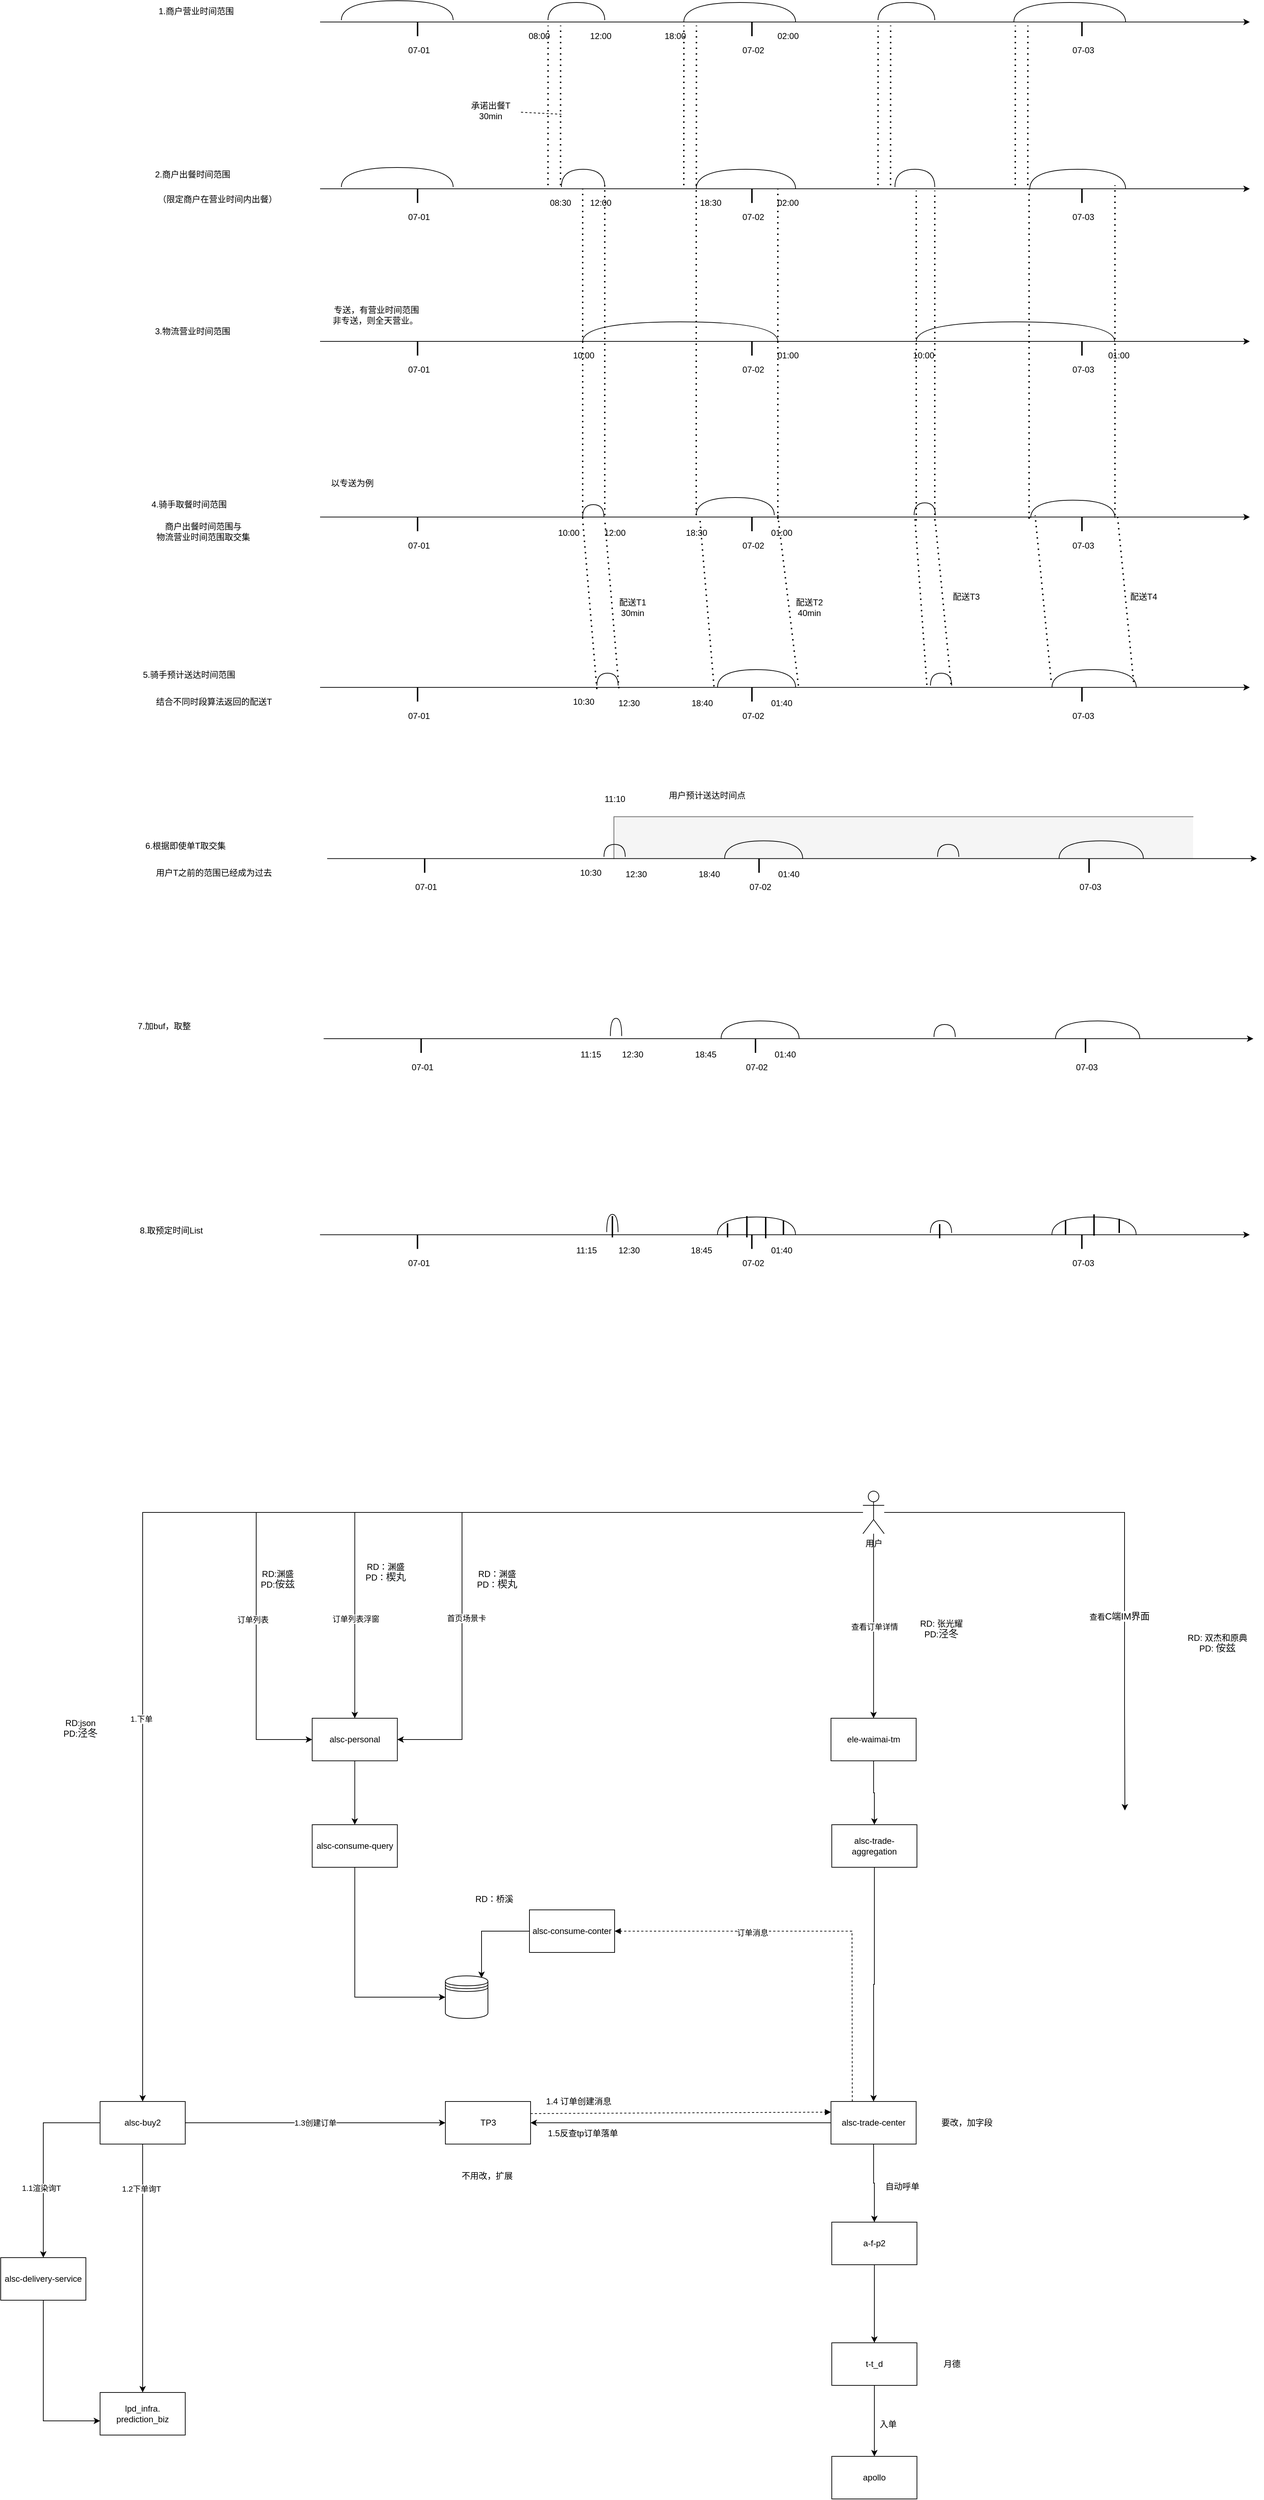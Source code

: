 <mxfile version="20.1.4" type="github">
  <diagram id="dV-8XggYrdHnV9W1wqsp" name="第 1 页">
    <mxGraphModel dx="4373" dy="-10682" grid="1" gridSize="10" guides="1" tooltips="1" connect="1" arrows="1" fold="1" page="1" pageScale="1" pageWidth="827" pageHeight="1169" math="0" shadow="0">
      <root>
        <mxCell id="0" />
        <mxCell id="1" parent="0" />
        <mxCell id="xM2cL--7wDsP8WBkhmkB-135" value="" style="shape=partialRectangle;whiteSpace=wrap;html=1;bottom=0;right=0;fillColor=#f5f5f5;strokeColor=#666666;fontColor=#333333;" parent="1" vertex="1">
          <mxGeometry x="-1356" y="13249.75" width="816" height="59" as="geometry" />
        </mxCell>
        <mxCell id="xM2cL--7wDsP8WBkhmkB-1" value="" style="endArrow=classic;html=1;rounded=0;" parent="1" edge="1">
          <mxGeometry width="50" height="50" relative="1" as="geometry">
            <mxPoint x="-1770.0" y="12130.0" as="sourcePoint" />
            <mxPoint x="-460" y="12130.0" as="targetPoint" />
          </mxGeometry>
        </mxCell>
        <mxCell id="xM2cL--7wDsP8WBkhmkB-2" value="" style="shape=requiredInterface;html=1;verticalLabelPosition=bottom;sketch=0;direction=north;" parent="1" vertex="1">
          <mxGeometry x="-792.5" y="12102.5" width="157.5" height="27.5" as="geometry" />
        </mxCell>
        <mxCell id="xM2cL--7wDsP8WBkhmkB-3" value="" style="shape=requiredInterface;html=1;verticalLabelPosition=bottom;sketch=0;direction=north;" parent="1" vertex="1">
          <mxGeometry x="-983.87" y="12102.5" width="80" height="25" as="geometry" />
        </mxCell>
        <mxCell id="xM2cL--7wDsP8WBkhmkB-4" value="" style="line;strokeWidth=2;direction=south;html=1;" parent="1" vertex="1">
          <mxGeometry x="-701.5" y="12130" width="10" height="20" as="geometry" />
        </mxCell>
        <mxCell id="xM2cL--7wDsP8WBkhmkB-5" value="07-03" style="text;html=1;align=center;verticalAlign=middle;resizable=0;points=[];autosize=1;strokeColor=none;fillColor=none;" parent="1" vertex="1">
          <mxGeometry x="-720" y="12160" width="50" height="20" as="geometry" />
        </mxCell>
        <mxCell id="xM2cL--7wDsP8WBkhmkB-6" value="1.商户营业时间范围" style="text;html=1;align=center;verticalAlign=middle;resizable=0;points=[];autosize=1;strokeColor=none;fillColor=none;" parent="1" vertex="1">
          <mxGeometry x="-2020" y="12105" width="150" height="20" as="geometry" />
        </mxCell>
        <mxCell id="xM2cL--7wDsP8WBkhmkB-7" value="" style="shape=requiredInterface;html=1;verticalLabelPosition=bottom;sketch=0;direction=north;" parent="1" vertex="1">
          <mxGeometry x="-1257.5" y="12102.5" width="157.5" height="27.5" as="geometry" />
        </mxCell>
        <mxCell id="xM2cL--7wDsP8WBkhmkB-8" value="" style="shape=requiredInterface;html=1;verticalLabelPosition=bottom;sketch=0;direction=north;" parent="1" vertex="1">
          <mxGeometry x="-1448.87" y="12102.5" width="80" height="25" as="geometry" />
        </mxCell>
        <mxCell id="xM2cL--7wDsP8WBkhmkB-9" value="" style="line;strokeWidth=2;direction=south;html=1;" parent="1" vertex="1">
          <mxGeometry x="-1166.5" y="12130" width="10" height="20" as="geometry" />
        </mxCell>
        <mxCell id="xM2cL--7wDsP8WBkhmkB-10" value="07-02" style="text;html=1;align=center;verticalAlign=middle;resizable=0;points=[];autosize=1;strokeColor=none;fillColor=none;" parent="1" vertex="1">
          <mxGeometry x="-1185" y="12160" width="50" height="20" as="geometry" />
        </mxCell>
        <mxCell id="xM2cL--7wDsP8WBkhmkB-11" value="" style="line;strokeWidth=2;direction=south;html=1;" parent="1" vertex="1">
          <mxGeometry x="-1637.63" y="12130" width="10" height="20" as="geometry" />
        </mxCell>
        <mxCell id="xM2cL--7wDsP8WBkhmkB-12" value="07-01" style="text;html=1;align=center;verticalAlign=middle;resizable=0;points=[];autosize=1;strokeColor=none;fillColor=none;" parent="1" vertex="1">
          <mxGeometry x="-1656.13" y="12160" width="50" height="20" as="geometry" />
        </mxCell>
        <mxCell id="xM2cL--7wDsP8WBkhmkB-13" value="" style="shape=requiredInterface;html=1;verticalLabelPosition=bottom;sketch=0;direction=north;" parent="1" vertex="1">
          <mxGeometry x="-1740" y="12100" width="157.5" height="27.5" as="geometry" />
        </mxCell>
        <mxCell id="xM2cL--7wDsP8WBkhmkB-14" value="08:00&amp;nbsp;" style="text;html=1;align=center;verticalAlign=middle;resizable=0;points=[];autosize=1;strokeColor=none;fillColor=none;" parent="1" vertex="1">
          <mxGeometry x="-1490" y="12140" width="60" height="20" as="geometry" />
        </mxCell>
        <mxCell id="xM2cL--7wDsP8WBkhmkB-15" value="12:00" style="text;html=1;align=center;verticalAlign=middle;resizable=0;points=[];autosize=1;strokeColor=none;fillColor=none;" parent="1" vertex="1">
          <mxGeometry x="-1400" y="12140" width="50" height="20" as="geometry" />
        </mxCell>
        <mxCell id="xM2cL--7wDsP8WBkhmkB-16" value="18:00" style="text;html=1;align=center;verticalAlign=middle;resizable=0;points=[];autosize=1;strokeColor=none;fillColor=none;" parent="1" vertex="1">
          <mxGeometry x="-1295" y="12140" width="50" height="20" as="geometry" />
        </mxCell>
        <mxCell id="xM2cL--7wDsP8WBkhmkB-17" value="02:00" style="text;html=1;align=center;verticalAlign=middle;resizable=0;points=[];autosize=1;strokeColor=none;fillColor=none;" parent="1" vertex="1">
          <mxGeometry x="-1136.5" y="12140" width="50" height="20" as="geometry" />
        </mxCell>
        <mxCell id="xM2cL--7wDsP8WBkhmkB-18" value="" style="endArrow=classic;html=1;rounded=0;" parent="1" edge="1">
          <mxGeometry width="50" height="50" relative="1" as="geometry">
            <mxPoint x="-1770.0" y="12365.0" as="sourcePoint" />
            <mxPoint x="-460" y="12365.0" as="targetPoint" />
          </mxGeometry>
        </mxCell>
        <mxCell id="xM2cL--7wDsP8WBkhmkB-19" value="" style="shape=requiredInterface;html=1;verticalLabelPosition=bottom;sketch=0;direction=north;" parent="1" vertex="1">
          <mxGeometry x="-770" y="12337.5" width="135" height="27.5" as="geometry" />
        </mxCell>
        <mxCell id="xM2cL--7wDsP8WBkhmkB-20" value="" style="shape=requiredInterface;html=1;verticalLabelPosition=bottom;sketch=0;direction=north;" parent="1" vertex="1">
          <mxGeometry x="-960" y="12337.5" width="56.13" height="25" as="geometry" />
        </mxCell>
        <mxCell id="xM2cL--7wDsP8WBkhmkB-21" value="" style="line;strokeWidth=2;direction=south;html=1;" parent="1" vertex="1">
          <mxGeometry x="-701.5" y="12365" width="10" height="20" as="geometry" />
        </mxCell>
        <mxCell id="xM2cL--7wDsP8WBkhmkB-22" value="07-03" style="text;html=1;align=center;verticalAlign=middle;resizable=0;points=[];autosize=1;strokeColor=none;fillColor=none;" parent="1" vertex="1">
          <mxGeometry x="-720" y="12395" width="50" height="20" as="geometry" />
        </mxCell>
        <mxCell id="xM2cL--7wDsP8WBkhmkB-23" value="2.商户出餐时间范围&lt;br&gt;" style="text;html=1;align=center;verticalAlign=middle;resizable=0;points=[];autosize=1;strokeColor=none;fillColor=none;" parent="1" vertex="1">
          <mxGeometry x="-2025" y="12335" width="150" height="20" as="geometry" />
        </mxCell>
        <mxCell id="xM2cL--7wDsP8WBkhmkB-24" value="" style="shape=requiredInterface;html=1;verticalLabelPosition=bottom;sketch=0;direction=north;" parent="1" vertex="1">
          <mxGeometry x="-1240" y="12337.5" width="140" height="27.5" as="geometry" />
        </mxCell>
        <mxCell id="xM2cL--7wDsP8WBkhmkB-25" value="" style="shape=requiredInterface;html=1;verticalLabelPosition=bottom;sketch=0;direction=north;" parent="1" vertex="1">
          <mxGeometry x="-1430" y="12337.5" width="61.13" height="25" as="geometry" />
        </mxCell>
        <mxCell id="xM2cL--7wDsP8WBkhmkB-26" value="" style="line;strokeWidth=2;direction=south;html=1;" parent="1" vertex="1">
          <mxGeometry x="-1166.5" y="12365" width="10" height="20" as="geometry" />
        </mxCell>
        <mxCell id="xM2cL--7wDsP8WBkhmkB-27" value="07-02" style="text;html=1;align=center;verticalAlign=middle;resizable=0;points=[];autosize=1;strokeColor=none;fillColor=none;" parent="1" vertex="1">
          <mxGeometry x="-1185" y="12395" width="50" height="20" as="geometry" />
        </mxCell>
        <mxCell id="xM2cL--7wDsP8WBkhmkB-28" value="" style="line;strokeWidth=2;direction=south;html=1;" parent="1" vertex="1">
          <mxGeometry x="-1637.63" y="12365" width="10" height="20" as="geometry" />
        </mxCell>
        <mxCell id="xM2cL--7wDsP8WBkhmkB-29" value="07-01" style="text;html=1;align=center;verticalAlign=middle;resizable=0;points=[];autosize=1;strokeColor=none;fillColor=none;" parent="1" vertex="1">
          <mxGeometry x="-1656.13" y="12395" width="50" height="20" as="geometry" />
        </mxCell>
        <mxCell id="xM2cL--7wDsP8WBkhmkB-30" value="" style="shape=requiredInterface;html=1;verticalLabelPosition=bottom;sketch=0;direction=north;" parent="1" vertex="1">
          <mxGeometry x="-1740" y="12335" width="157.5" height="27.5" as="geometry" />
        </mxCell>
        <mxCell id="xM2cL--7wDsP8WBkhmkB-31" value="08:30&amp;nbsp;" style="text;html=1;align=center;verticalAlign=middle;resizable=0;points=[];autosize=1;strokeColor=none;fillColor=none;" parent="1" vertex="1">
          <mxGeometry x="-1460" y="12375" width="60" height="20" as="geometry" />
        </mxCell>
        <mxCell id="xM2cL--7wDsP8WBkhmkB-32" value="12:00" style="text;html=1;align=center;verticalAlign=middle;resizable=0;points=[];autosize=1;strokeColor=none;fillColor=none;" parent="1" vertex="1">
          <mxGeometry x="-1400" y="12375" width="50" height="20" as="geometry" />
        </mxCell>
        <mxCell id="xM2cL--7wDsP8WBkhmkB-33" value="18:30" style="text;html=1;align=center;verticalAlign=middle;resizable=0;points=[];autosize=1;strokeColor=none;fillColor=none;" parent="1" vertex="1">
          <mxGeometry x="-1245" y="12375" width="50" height="20" as="geometry" />
        </mxCell>
        <mxCell id="xM2cL--7wDsP8WBkhmkB-34" value="02:00" style="text;html=1;align=center;verticalAlign=middle;resizable=0;points=[];autosize=1;strokeColor=none;fillColor=none;" parent="1" vertex="1">
          <mxGeometry x="-1136.5" y="12375" width="50" height="20" as="geometry" />
        </mxCell>
        <mxCell id="xM2cL--7wDsP8WBkhmkB-35" value="" style="endArrow=none;dashed=1;html=1;dashPattern=1 3;strokeWidth=2;rounded=0;" parent="1" edge="1">
          <mxGeometry width="50" height="50" relative="1" as="geometry">
            <mxPoint x="-1257.5" y="12360.0" as="sourcePoint" />
            <mxPoint x="-1257.37" y="12135.0" as="targetPoint" />
          </mxGeometry>
        </mxCell>
        <mxCell id="xM2cL--7wDsP8WBkhmkB-36" value="" style="endArrow=none;dashed=1;html=1;dashPattern=1 3;strokeWidth=2;rounded=0;" parent="1" edge="1">
          <mxGeometry width="50" height="50" relative="1" as="geometry">
            <mxPoint x="-1239.83" y="12360.0" as="sourcePoint" />
            <mxPoint x="-1239.7" y="12135.0" as="targetPoint" />
          </mxGeometry>
        </mxCell>
        <mxCell id="xM2cL--7wDsP8WBkhmkB-37" value="" style="endArrow=none;dashed=1;html=1;dashPattern=1 3;strokeWidth=2;rounded=0;" parent="1" edge="1">
          <mxGeometry width="50" height="50" relative="1" as="geometry">
            <mxPoint x="-1448.87" y="12360.0" as="sourcePoint" />
            <mxPoint x="-1448.74" y="12135.0" as="targetPoint" />
          </mxGeometry>
        </mxCell>
        <mxCell id="xM2cL--7wDsP8WBkhmkB-38" value="" style="endArrow=none;dashed=1;html=1;dashPattern=1 3;strokeWidth=2;rounded=0;" parent="1" edge="1">
          <mxGeometry width="50" height="50" relative="1" as="geometry">
            <mxPoint x="-1431.2" y="12360.0" as="sourcePoint" />
            <mxPoint x="-1431.07" y="12135.0" as="targetPoint" />
          </mxGeometry>
        </mxCell>
        <mxCell id="xM2cL--7wDsP8WBkhmkB-39" value="" style="endArrow=none;dashed=1;html=1;dashPattern=1 3;strokeWidth=2;rounded=0;" parent="1" edge="1">
          <mxGeometry width="50" height="50" relative="1" as="geometry">
            <mxPoint x="-983.87" y="12360.0" as="sourcePoint" />
            <mxPoint x="-983.74" y="12135.0" as="targetPoint" />
          </mxGeometry>
        </mxCell>
        <mxCell id="xM2cL--7wDsP8WBkhmkB-40" value="" style="endArrow=none;dashed=1;html=1;dashPattern=1 3;strokeWidth=2;rounded=0;" parent="1" edge="1">
          <mxGeometry width="50" height="50" relative="1" as="geometry">
            <mxPoint x="-966.2" y="12360.0" as="sourcePoint" />
            <mxPoint x="-966.07" y="12135.0" as="targetPoint" />
          </mxGeometry>
        </mxCell>
        <mxCell id="xM2cL--7wDsP8WBkhmkB-41" value="" style="endArrow=none;dashed=1;html=1;dashPattern=1 3;strokeWidth=2;rounded=0;" parent="1" edge="1">
          <mxGeometry width="50" height="50" relative="1" as="geometry">
            <mxPoint x="-790.5" y="12360.0" as="sourcePoint" />
            <mxPoint x="-790.37" y="12135.0" as="targetPoint" />
          </mxGeometry>
        </mxCell>
        <mxCell id="xM2cL--7wDsP8WBkhmkB-42" value="" style="endArrow=none;dashed=1;html=1;dashPattern=1 3;strokeWidth=2;rounded=0;" parent="1" edge="1">
          <mxGeometry width="50" height="50" relative="1" as="geometry">
            <mxPoint x="-772.83" y="12360.0" as="sourcePoint" />
            <mxPoint x="-772.7" y="12135.0" as="targetPoint" />
          </mxGeometry>
        </mxCell>
        <mxCell id="xM2cL--7wDsP8WBkhmkB-43" value="承诺出餐T&lt;br&gt;30min" style="text;html=1;align=center;verticalAlign=middle;resizable=0;points=[];autosize=1;strokeColor=none;fillColor=none;" parent="1" vertex="1">
          <mxGeometry x="-1570" y="12240" width="80" height="30" as="geometry" />
        </mxCell>
        <mxCell id="xM2cL--7wDsP8WBkhmkB-44" value="" style="endArrow=none;dashed=1;html=1;rounded=0;" parent="1" target="xM2cL--7wDsP8WBkhmkB-43" edge="1">
          <mxGeometry width="50" height="50" relative="1" as="geometry">
            <mxPoint x="-1430" y="12260.0" as="sourcePoint" />
            <mxPoint x="-1310" y="11930" as="targetPoint" />
          </mxGeometry>
        </mxCell>
        <mxCell id="xM2cL--7wDsP8WBkhmkB-45" value="" style="endArrow=classic;html=1;rounded=0;" parent="1" edge="1">
          <mxGeometry width="50" height="50" relative="1" as="geometry">
            <mxPoint x="-1770.0" y="12580.0" as="sourcePoint" />
            <mxPoint x="-460" y="12580.0" as="targetPoint" />
          </mxGeometry>
        </mxCell>
        <mxCell id="xM2cL--7wDsP8WBkhmkB-46" value="" style="shape=requiredInterface;html=1;verticalLabelPosition=bottom;sketch=0;direction=north;" parent="1" vertex="1">
          <mxGeometry x="-1400" y="12552.5" width="275" height="27.5" as="geometry" />
        </mxCell>
        <mxCell id="xM2cL--7wDsP8WBkhmkB-47" value="" style="line;strokeWidth=2;direction=south;html=1;" parent="1" vertex="1">
          <mxGeometry x="-701.5" y="12580" width="10" height="20" as="geometry" />
        </mxCell>
        <mxCell id="xM2cL--7wDsP8WBkhmkB-48" value="07-03" style="text;html=1;align=center;verticalAlign=middle;resizable=0;points=[];autosize=1;strokeColor=none;fillColor=none;" parent="1" vertex="1">
          <mxGeometry x="-720" y="12610" width="50" height="20" as="geometry" />
        </mxCell>
        <mxCell id="xM2cL--7wDsP8WBkhmkB-49" value="3.物流营业时间范围" style="text;html=1;align=center;verticalAlign=middle;resizable=0;points=[];autosize=1;strokeColor=none;fillColor=none;" parent="1" vertex="1">
          <mxGeometry x="-2025" y="12556.25" width="150" height="20" as="geometry" />
        </mxCell>
        <mxCell id="xM2cL--7wDsP8WBkhmkB-50" value="" style="line;strokeWidth=2;direction=south;html=1;" parent="1" vertex="1">
          <mxGeometry x="-1166.5" y="12580" width="10" height="20" as="geometry" />
        </mxCell>
        <mxCell id="xM2cL--7wDsP8WBkhmkB-51" value="07-02" style="text;html=1;align=center;verticalAlign=middle;resizable=0;points=[];autosize=1;strokeColor=none;fillColor=none;" parent="1" vertex="1">
          <mxGeometry x="-1185" y="12610" width="50" height="20" as="geometry" />
        </mxCell>
        <mxCell id="xM2cL--7wDsP8WBkhmkB-52" value="" style="line;strokeWidth=2;direction=south;html=1;" parent="1" vertex="1">
          <mxGeometry x="-1637.63" y="12580" width="10" height="20" as="geometry" />
        </mxCell>
        <mxCell id="xM2cL--7wDsP8WBkhmkB-53" value="07-01" style="text;html=1;align=center;verticalAlign=middle;resizable=0;points=[];autosize=1;strokeColor=none;fillColor=none;" parent="1" vertex="1">
          <mxGeometry x="-1656.13" y="12610" width="50" height="20" as="geometry" />
        </mxCell>
        <mxCell id="xM2cL--7wDsP8WBkhmkB-54" value="10:00" style="text;html=1;align=center;verticalAlign=middle;resizable=0;points=[];autosize=1;strokeColor=none;fillColor=none;" parent="1" vertex="1">
          <mxGeometry x="-1424.43" y="12590" width="50" height="20" as="geometry" />
        </mxCell>
        <mxCell id="xM2cL--7wDsP8WBkhmkB-55" value="01:00" style="text;html=1;align=center;verticalAlign=middle;resizable=0;points=[];autosize=1;strokeColor=none;fillColor=none;" parent="1" vertex="1">
          <mxGeometry x="-1136.5" y="12590" width="50" height="20" as="geometry" />
        </mxCell>
        <mxCell id="xM2cL--7wDsP8WBkhmkB-56" value="" style="shape=requiredInterface;html=1;verticalLabelPosition=bottom;sketch=0;direction=north;" parent="1" vertex="1">
          <mxGeometry x="-930" y="12552.5" width="279.5" height="27.5" as="geometry" />
        </mxCell>
        <mxCell id="xM2cL--7wDsP8WBkhmkB-57" value="10:00" style="text;html=1;align=center;verticalAlign=middle;resizable=0;points=[];autosize=1;strokeColor=none;fillColor=none;" parent="1" vertex="1">
          <mxGeometry x="-945" y="12590" width="50" height="20" as="geometry" />
        </mxCell>
        <mxCell id="xM2cL--7wDsP8WBkhmkB-58" value="01:00" style="text;html=1;align=center;verticalAlign=middle;resizable=0;points=[];autosize=1;strokeColor=none;fillColor=none;" parent="1" vertex="1">
          <mxGeometry x="-670" y="12590" width="50" height="20" as="geometry" />
        </mxCell>
        <mxCell id="xM2cL--7wDsP8WBkhmkB-59" value="专送，有营业时间范围&lt;br&gt;非专送，则全天营业。&amp;nbsp;" style="text;html=1;align=center;verticalAlign=middle;resizable=0;points=[];autosize=1;strokeColor=none;fillColor=none;" parent="1" vertex="1">
          <mxGeometry x="-1776.13" y="12527.5" width="170" height="30" as="geometry" />
        </mxCell>
        <mxCell id="xM2cL--7wDsP8WBkhmkB-60" value="" style="endArrow=classic;html=1;rounded=0;" parent="1" edge="1">
          <mxGeometry width="50" height="50" relative="1" as="geometry">
            <mxPoint x="-1770.0" y="12827.5" as="sourcePoint" />
            <mxPoint x="-460" y="12827.5" as="targetPoint" />
          </mxGeometry>
        </mxCell>
        <mxCell id="xM2cL--7wDsP8WBkhmkB-61" value="" style="line;strokeWidth=2;direction=south;html=1;" parent="1" vertex="1">
          <mxGeometry x="-701.5" y="12827.5" width="10" height="20" as="geometry" />
        </mxCell>
        <mxCell id="xM2cL--7wDsP8WBkhmkB-62" value="07-03" style="text;html=1;align=center;verticalAlign=middle;resizable=0;points=[];autosize=1;strokeColor=none;fillColor=none;" parent="1" vertex="1">
          <mxGeometry x="-720" y="12857.5" width="50" height="20" as="geometry" />
        </mxCell>
        <mxCell id="xM2cL--7wDsP8WBkhmkB-63" value="" style="line;strokeWidth=2;direction=south;html=1;" parent="1" vertex="1">
          <mxGeometry x="-1166.5" y="12827.5" width="10" height="20" as="geometry" />
        </mxCell>
        <mxCell id="xM2cL--7wDsP8WBkhmkB-64" value="07-02" style="text;html=1;align=center;verticalAlign=middle;resizable=0;points=[];autosize=1;strokeColor=none;fillColor=none;" parent="1" vertex="1">
          <mxGeometry x="-1185" y="12857.5" width="50" height="20" as="geometry" />
        </mxCell>
        <mxCell id="xM2cL--7wDsP8WBkhmkB-65" value="" style="line;strokeWidth=2;direction=south;html=1;" parent="1" vertex="1">
          <mxGeometry x="-1637.63" y="12827.5" width="10" height="20" as="geometry" />
        </mxCell>
        <mxCell id="xM2cL--7wDsP8WBkhmkB-66" value="07-01" style="text;html=1;align=center;verticalAlign=middle;resizable=0;points=[];autosize=1;strokeColor=none;fillColor=none;" parent="1" vertex="1">
          <mxGeometry x="-1656.13" y="12857.5" width="50" height="20" as="geometry" />
        </mxCell>
        <mxCell id="xM2cL--7wDsP8WBkhmkB-67" value="4.骑手取餐时间范围" style="text;html=1;align=center;verticalAlign=middle;resizable=0;points=[];autosize=1;strokeColor=none;fillColor=none;" parent="1" vertex="1">
          <mxGeometry x="-2030" y="12800" width="150" height="20" as="geometry" />
        </mxCell>
        <mxCell id="xM2cL--7wDsP8WBkhmkB-68" value="（限定商户在营业时间内出餐）" style="text;html=1;align=center;verticalAlign=middle;resizable=0;points=[];autosize=1;strokeColor=none;fillColor=none;" parent="1" vertex="1">
          <mxGeometry x="-2030" y="12370" width="230" height="20" as="geometry" />
        </mxCell>
        <mxCell id="xM2cL--7wDsP8WBkhmkB-69" value="以专送为例" style="text;html=1;align=center;verticalAlign=middle;resizable=0;points=[];autosize=1;strokeColor=none;fillColor=none;" parent="1" vertex="1">
          <mxGeometry x="-1770.13" y="12770" width="90" height="20" as="geometry" />
        </mxCell>
        <mxCell id="xM2cL--7wDsP8WBkhmkB-70" value="" style="endArrow=none;dashed=1;html=1;dashPattern=1 3;strokeWidth=2;rounded=0;" parent="1" edge="1">
          <mxGeometry width="50" height="50" relative="1" as="geometry">
            <mxPoint x="-1400" y="12830.0" as="sourcePoint" />
            <mxPoint x="-1400" y="12365.0" as="targetPoint" />
          </mxGeometry>
        </mxCell>
        <mxCell id="xM2cL--7wDsP8WBkhmkB-71" value="" style="endArrow=none;dashed=1;html=1;dashPattern=1 3;strokeWidth=2;rounded=0;" parent="1" edge="1">
          <mxGeometry width="50" height="50" relative="1" as="geometry">
            <mxPoint x="-1368.87" y="12825.0" as="sourcePoint" />
            <mxPoint x="-1368.87" y="12360.0" as="targetPoint" />
          </mxGeometry>
        </mxCell>
        <mxCell id="xM2cL--7wDsP8WBkhmkB-72" value="" style="endArrow=none;dashed=1;html=1;dashPattern=1 3;strokeWidth=2;rounded=0;" parent="1" edge="1">
          <mxGeometry width="50" height="50" relative="1" as="geometry">
            <mxPoint x="-1240" y="12825.0" as="sourcePoint" />
            <mxPoint x="-1240" y="12360.0" as="targetPoint" />
          </mxGeometry>
        </mxCell>
        <mxCell id="xM2cL--7wDsP8WBkhmkB-73" value="" style="endArrow=none;dashed=1;html=1;dashPattern=1 3;strokeWidth=2;rounded=0;" parent="1" edge="1">
          <mxGeometry width="50" height="50" relative="1" as="geometry">
            <mxPoint x="-1125" y="12830.0" as="sourcePoint" />
            <mxPoint x="-1125" y="12365.0" as="targetPoint" />
          </mxGeometry>
        </mxCell>
        <mxCell id="xM2cL--7wDsP8WBkhmkB-74" value="" style="endArrow=none;dashed=1;html=1;dashPattern=1 3;strokeWidth=2;rounded=0;" parent="1" edge="1">
          <mxGeometry width="50" height="50" relative="1" as="geometry">
            <mxPoint x="-930" y="12832.5" as="sourcePoint" />
            <mxPoint x="-930" y="12367.5" as="targetPoint" />
          </mxGeometry>
        </mxCell>
        <mxCell id="xM2cL--7wDsP8WBkhmkB-75" value="" style="endArrow=none;dashed=1;html=1;dashPattern=1 3;strokeWidth=2;rounded=0;" parent="1" edge="1">
          <mxGeometry width="50" height="50" relative="1" as="geometry">
            <mxPoint x="-903.87" y="12832.5" as="sourcePoint" />
            <mxPoint x="-903.87" y="12367.5" as="targetPoint" />
          </mxGeometry>
        </mxCell>
        <mxCell id="xM2cL--7wDsP8WBkhmkB-76" value="" style="endArrow=none;dashed=1;html=1;dashPattern=1 3;strokeWidth=2;rounded=0;" parent="1" edge="1">
          <mxGeometry width="50" height="50" relative="1" as="geometry">
            <mxPoint x="-771" y="12830.0" as="sourcePoint" />
            <mxPoint x="-771" y="12365.0" as="targetPoint" />
          </mxGeometry>
        </mxCell>
        <mxCell id="xM2cL--7wDsP8WBkhmkB-77" value="" style="endArrow=none;dashed=1;html=1;dashPattern=1 3;strokeWidth=2;rounded=0;" parent="1" edge="1">
          <mxGeometry width="50" height="50" relative="1" as="geometry">
            <mxPoint x="-650" y="12825.0" as="sourcePoint" />
            <mxPoint x="-650" y="12360.0" as="targetPoint" />
          </mxGeometry>
        </mxCell>
        <mxCell id="xM2cL--7wDsP8WBkhmkB-78" value="商户出餐时间范围与&lt;br&gt;物流营业时间范围取交集" style="text;html=1;align=center;verticalAlign=middle;resizable=0;points=[];autosize=1;strokeColor=none;fillColor=none;" parent="1" vertex="1">
          <mxGeometry x="-2025" y="12832.5" width="180" height="30" as="geometry" />
        </mxCell>
        <mxCell id="xM2cL--7wDsP8WBkhmkB-79" value="" style="shape=requiredInterface;html=1;verticalLabelPosition=bottom;sketch=0;direction=north;" parent="1" vertex="1">
          <mxGeometry x="-1400" y="12810" width="30" height="17.5" as="geometry" />
        </mxCell>
        <mxCell id="xM2cL--7wDsP8WBkhmkB-80" value="" style="shape=requiredInterface;html=1;verticalLabelPosition=bottom;sketch=0;direction=north;" parent="1" vertex="1">
          <mxGeometry x="-1240" y="12800" width="110" height="25" as="geometry" />
        </mxCell>
        <mxCell id="xM2cL--7wDsP8WBkhmkB-81" value="" style="shape=requiredInterface;html=1;verticalLabelPosition=bottom;sketch=0;direction=north;" parent="1" vertex="1">
          <mxGeometry x="-933" y="12807.5" width="30" height="17.5" as="geometry" />
        </mxCell>
        <mxCell id="xM2cL--7wDsP8WBkhmkB-82" value="" style="shape=requiredInterface;html=1;verticalLabelPosition=bottom;sketch=0;direction=north;" parent="1" vertex="1">
          <mxGeometry x="-768.75" y="12803.75" width="118.75" height="25" as="geometry" />
        </mxCell>
        <mxCell id="xM2cL--7wDsP8WBkhmkB-83" value="10:00" style="text;html=1;align=center;verticalAlign=middle;resizable=0;points=[];autosize=1;strokeColor=none;fillColor=none;" parent="1" vertex="1">
          <mxGeometry x="-1445" y="12840" width="50" height="20" as="geometry" />
        </mxCell>
        <mxCell id="xM2cL--7wDsP8WBkhmkB-84" value="12:00" style="text;html=1;align=center;verticalAlign=middle;resizable=0;points=[];autosize=1;strokeColor=none;fillColor=none;" parent="1" vertex="1">
          <mxGeometry x="-1380" y="12840" width="50" height="20" as="geometry" />
        </mxCell>
        <mxCell id="xM2cL--7wDsP8WBkhmkB-85" value="18:30" style="text;html=1;align=center;verticalAlign=middle;resizable=0;points=[];autosize=1;strokeColor=none;fillColor=none;" parent="1" vertex="1">
          <mxGeometry x="-1265" y="12840" width="50" height="20" as="geometry" />
        </mxCell>
        <mxCell id="xM2cL--7wDsP8WBkhmkB-86" value="01:00" style="text;html=1;align=center;verticalAlign=middle;resizable=0;points=[];autosize=1;strokeColor=none;fillColor=none;" parent="1" vertex="1">
          <mxGeometry x="-1145" y="12840" width="50" height="20" as="geometry" />
        </mxCell>
        <mxCell id="xM2cL--7wDsP8WBkhmkB-87" value="" style="endArrow=classic;html=1;rounded=0;" parent="1" edge="1">
          <mxGeometry width="50" height="50" relative="1" as="geometry">
            <mxPoint x="-1770.0" y="13067.5" as="sourcePoint" />
            <mxPoint x="-460" y="13067.5" as="targetPoint" />
          </mxGeometry>
        </mxCell>
        <mxCell id="xM2cL--7wDsP8WBkhmkB-88" value="" style="line;strokeWidth=2;direction=south;html=1;" parent="1" vertex="1">
          <mxGeometry x="-701.5" y="13067.5" width="10" height="20" as="geometry" />
        </mxCell>
        <mxCell id="xM2cL--7wDsP8WBkhmkB-89" value="07-03" style="text;html=1;align=center;verticalAlign=middle;resizable=0;points=[];autosize=1;strokeColor=none;fillColor=none;" parent="1" vertex="1">
          <mxGeometry x="-720" y="13097.5" width="50" height="20" as="geometry" />
        </mxCell>
        <mxCell id="xM2cL--7wDsP8WBkhmkB-90" value="" style="line;strokeWidth=2;direction=south;html=1;" parent="1" vertex="1">
          <mxGeometry x="-1166.5" y="13067.5" width="10" height="20" as="geometry" />
        </mxCell>
        <mxCell id="xM2cL--7wDsP8WBkhmkB-91" value="07-02" style="text;html=1;align=center;verticalAlign=middle;resizable=0;points=[];autosize=1;strokeColor=none;fillColor=none;" parent="1" vertex="1">
          <mxGeometry x="-1185" y="13097.5" width="50" height="20" as="geometry" />
        </mxCell>
        <mxCell id="xM2cL--7wDsP8WBkhmkB-92" value="" style="line;strokeWidth=2;direction=south;html=1;" parent="1" vertex="1">
          <mxGeometry x="-1637.63" y="13067.5" width="10" height="20" as="geometry" />
        </mxCell>
        <mxCell id="xM2cL--7wDsP8WBkhmkB-93" value="07-01" style="text;html=1;align=center;verticalAlign=middle;resizable=0;points=[];autosize=1;strokeColor=none;fillColor=none;" parent="1" vertex="1">
          <mxGeometry x="-1656.13" y="13097.5" width="50" height="20" as="geometry" />
        </mxCell>
        <mxCell id="xM2cL--7wDsP8WBkhmkB-94" value="5.骑手预计送达时间范围" style="text;html=1;align=center;verticalAlign=middle;resizable=0;points=[];autosize=1;strokeColor=none;fillColor=none;" parent="1" vertex="1">
          <mxGeometry x="-2045" y="13040" width="180" height="20" as="geometry" />
        </mxCell>
        <mxCell id="xM2cL--7wDsP8WBkhmkB-95" value="结合不同时段算法返回的配送T" style="text;html=1;align=center;verticalAlign=middle;resizable=0;points=[];autosize=1;strokeColor=none;fillColor=none;" parent="1" vertex="1">
          <mxGeometry x="-2030" y="13077.5" width="220" height="20" as="geometry" />
        </mxCell>
        <mxCell id="xM2cL--7wDsP8WBkhmkB-96" value="" style="shape=requiredInterface;html=1;verticalLabelPosition=bottom;sketch=0;direction=north;" parent="1" vertex="1">
          <mxGeometry x="-1380" y="13047.5" width="30" height="17.5" as="geometry" />
        </mxCell>
        <mxCell id="xM2cL--7wDsP8WBkhmkB-97" value="" style="shape=requiredInterface;html=1;verticalLabelPosition=bottom;sketch=0;direction=north;" parent="1" vertex="1">
          <mxGeometry x="-1210" y="13042.5" width="110" height="25" as="geometry" />
        </mxCell>
        <mxCell id="xM2cL--7wDsP8WBkhmkB-98" value="" style="shape=requiredInterface;html=1;verticalLabelPosition=bottom;sketch=0;direction=north;" parent="1" vertex="1">
          <mxGeometry x="-910" y="13047.5" width="30" height="17.5" as="geometry" />
        </mxCell>
        <mxCell id="xM2cL--7wDsP8WBkhmkB-99" value="" style="shape=requiredInterface;html=1;verticalLabelPosition=bottom;sketch=0;direction=north;" parent="1" vertex="1">
          <mxGeometry x="-738.75" y="13042.5" width="118.75" height="25" as="geometry" />
        </mxCell>
        <mxCell id="xM2cL--7wDsP8WBkhmkB-100" value="10:30" style="text;html=1;align=center;verticalAlign=middle;resizable=0;points=[];autosize=1;strokeColor=none;fillColor=none;" parent="1" vertex="1">
          <mxGeometry x="-1424.43" y="13077.5" width="50" height="20" as="geometry" />
        </mxCell>
        <mxCell id="xM2cL--7wDsP8WBkhmkB-101" value="12:30" style="text;html=1;align=center;verticalAlign=middle;resizable=0;points=[];autosize=1;strokeColor=none;fillColor=none;" parent="1" vertex="1">
          <mxGeometry x="-1360" y="13080" width="50" height="20" as="geometry" />
        </mxCell>
        <mxCell id="xM2cL--7wDsP8WBkhmkB-102" value="18:40" style="text;html=1;align=center;verticalAlign=middle;resizable=0;points=[];autosize=1;strokeColor=none;fillColor=none;" parent="1" vertex="1">
          <mxGeometry x="-1257.5" y="13080" width="50" height="20" as="geometry" />
        </mxCell>
        <mxCell id="xM2cL--7wDsP8WBkhmkB-103" value="01:40" style="text;html=1;align=center;verticalAlign=middle;resizable=0;points=[];autosize=1;strokeColor=none;fillColor=none;" parent="1" vertex="1">
          <mxGeometry x="-1145" y="13080" width="50" height="20" as="geometry" />
        </mxCell>
        <mxCell id="xM2cL--7wDsP8WBkhmkB-104" value="" style="endArrow=none;dashed=1;html=1;dashPattern=1 3;strokeWidth=2;rounded=0;" parent="1" edge="1">
          <mxGeometry width="50" height="50" relative="1" as="geometry">
            <mxPoint x="-1380" y="13070.0" as="sourcePoint" />
            <mxPoint x="-1399.93" y="12832.5" as="targetPoint" />
          </mxGeometry>
        </mxCell>
        <mxCell id="xM2cL--7wDsP8WBkhmkB-105" value="配送T1&lt;br&gt;30min" style="text;html=1;align=center;verticalAlign=middle;resizable=0;points=[];autosize=1;strokeColor=none;fillColor=none;" parent="1" vertex="1">
          <mxGeometry x="-1360" y="12940" width="60" height="30" as="geometry" />
        </mxCell>
        <mxCell id="xM2cL--7wDsP8WBkhmkB-106" value="" style="endArrow=none;dashed=1;html=1;dashPattern=1 3;strokeWidth=2;rounded=0;" parent="1" edge="1">
          <mxGeometry width="50" height="50" relative="1" as="geometry">
            <mxPoint x="-1348.94" y="13068.75" as="sourcePoint" />
            <mxPoint x="-1368.87" y="12831.25" as="targetPoint" />
          </mxGeometry>
        </mxCell>
        <mxCell id="xM2cL--7wDsP8WBkhmkB-107" style="edgeStyle=orthogonalEdgeStyle;rounded=0;orthogonalLoop=1;jettySize=auto;html=1;exitX=0;exitY=0.5;exitDx=0;exitDy=0;exitPerimeter=0;" parent="1" source="xM2cL--7wDsP8WBkhmkB-98" target="xM2cL--7wDsP8WBkhmkB-98" edge="1">
          <mxGeometry relative="1" as="geometry" />
        </mxCell>
        <mxCell id="xM2cL--7wDsP8WBkhmkB-108" value="" style="endArrow=none;dashed=1;html=1;dashPattern=1 3;strokeWidth=2;rounded=0;" parent="1" edge="1">
          <mxGeometry width="50" height="50" relative="1" as="geometry">
            <mxPoint x="-1215" y="13066.25" as="sourcePoint" />
            <mxPoint x="-1234.93" y="12828.75" as="targetPoint" />
          </mxGeometry>
        </mxCell>
        <mxCell id="xM2cL--7wDsP8WBkhmkB-109" value="" style="endArrow=none;dashed=1;html=1;dashPattern=1 3;strokeWidth=2;rounded=0;exitX=0.1;exitY=1.036;exitDx=0;exitDy=0;exitPerimeter=0;" parent="1" source="xM2cL--7wDsP8WBkhmkB-97" edge="1">
          <mxGeometry width="50" height="50" relative="1" as="geometry">
            <mxPoint x="-1105.07" y="13062.5" as="sourcePoint" />
            <mxPoint x="-1125" y="12825.0" as="targetPoint" />
          </mxGeometry>
        </mxCell>
        <mxCell id="xM2cL--7wDsP8WBkhmkB-110" value="配送T2 &lt;br&gt;40min" style="text;html=1;align=center;verticalAlign=middle;resizable=0;points=[];autosize=1;strokeColor=none;fillColor=none;" parent="1" vertex="1">
          <mxGeometry x="-1111.5" y="12940" width="60" height="30" as="geometry" />
        </mxCell>
        <mxCell id="xM2cL--7wDsP8WBkhmkB-111" value="" style="endArrow=none;dashed=1;html=1;dashPattern=1 3;strokeWidth=2;rounded=0;exitX=0.057;exitY=-0.167;exitDx=0;exitDy=0;exitPerimeter=0;" parent="1" source="xM2cL--7wDsP8WBkhmkB-98" edge="1">
          <mxGeometry width="50" height="50" relative="1" as="geometry">
            <mxPoint x="-903.0" y="13067.5" as="sourcePoint" />
            <mxPoint x="-931.96" y="12827.5" as="targetPoint" />
          </mxGeometry>
        </mxCell>
        <mxCell id="xM2cL--7wDsP8WBkhmkB-112" value="" style="endArrow=none;dashed=1;html=1;dashPattern=1 3;strokeWidth=2;rounded=0;exitX=0.114;exitY=0.967;exitDx=0;exitDy=0;exitPerimeter=0;" parent="1" source="xM2cL--7wDsP8WBkhmkB-98" edge="1">
          <mxGeometry width="50" height="50" relative="1" as="geometry">
            <mxPoint x="-886.52" y="13067.503" as="sourcePoint" />
            <mxPoint x="-903.47" y="12831" as="targetPoint" />
          </mxGeometry>
        </mxCell>
        <mxCell id="xM2cL--7wDsP8WBkhmkB-113" value="" style="endArrow=none;dashed=1;html=1;dashPattern=1 3;strokeWidth=2;rounded=0;exitX=0.114;exitY=0.967;exitDx=0;exitDy=0;exitPerimeter=0;" parent="1" edge="1">
          <mxGeometry width="50" height="50" relative="1" as="geometry">
            <mxPoint x="-740" y="13057.005" as="sourcePoint" />
            <mxPoint x="-762.48" y="12825.0" as="targetPoint" />
          </mxGeometry>
        </mxCell>
        <mxCell id="xM2cL--7wDsP8WBkhmkB-114" value="" style="endArrow=none;dashed=1;html=1;dashPattern=1 3;strokeWidth=2;rounded=0;exitX=0.114;exitY=0.967;exitDx=0;exitDy=0;exitPerimeter=0;" parent="1" edge="1">
          <mxGeometry width="50" height="50" relative="1" as="geometry">
            <mxPoint x="-623.75" y="13060.005" as="sourcePoint" />
            <mxPoint x="-646.23" y="12828" as="targetPoint" />
          </mxGeometry>
        </mxCell>
        <mxCell id="xM2cL--7wDsP8WBkhmkB-115" value="配送T3" style="text;html=1;align=center;verticalAlign=middle;resizable=0;points=[];autosize=1;strokeColor=none;fillColor=none;" parent="1" vertex="1">
          <mxGeometry x="-890" y="12930" width="60" height="20" as="geometry" />
        </mxCell>
        <mxCell id="xM2cL--7wDsP8WBkhmkB-116" value="配送T4" style="text;html=1;align=center;verticalAlign=middle;resizable=0;points=[];autosize=1;strokeColor=none;fillColor=none;" parent="1" vertex="1">
          <mxGeometry x="-640" y="12930" width="60" height="20" as="geometry" />
        </mxCell>
        <mxCell id="xM2cL--7wDsP8WBkhmkB-117" value="" style="endArrow=classic;html=1;rounded=0;" parent="1" edge="1">
          <mxGeometry width="50" height="50" relative="1" as="geometry">
            <mxPoint x="-1760.0" y="13308.75" as="sourcePoint" />
            <mxPoint x="-450" y="13308.75" as="targetPoint" />
          </mxGeometry>
        </mxCell>
        <mxCell id="xM2cL--7wDsP8WBkhmkB-118" value="" style="line;strokeWidth=2;direction=south;html=1;" parent="1" vertex="1">
          <mxGeometry x="-691.5" y="13308.75" width="10" height="20" as="geometry" />
        </mxCell>
        <mxCell id="xM2cL--7wDsP8WBkhmkB-119" value="07-03" style="text;html=1;align=center;verticalAlign=middle;resizable=0;points=[];autosize=1;strokeColor=none;fillColor=none;" parent="1" vertex="1">
          <mxGeometry x="-710" y="13338.75" width="50" height="20" as="geometry" />
        </mxCell>
        <mxCell id="xM2cL--7wDsP8WBkhmkB-120" value="" style="line;strokeWidth=2;direction=south;html=1;" parent="1" vertex="1">
          <mxGeometry x="-1156.5" y="13308.75" width="10" height="20" as="geometry" />
        </mxCell>
        <mxCell id="xM2cL--7wDsP8WBkhmkB-121" value="07-02" style="text;html=1;align=center;verticalAlign=middle;resizable=0;points=[];autosize=1;strokeColor=none;fillColor=none;" parent="1" vertex="1">
          <mxGeometry x="-1175" y="13338.75" width="50" height="20" as="geometry" />
        </mxCell>
        <mxCell id="xM2cL--7wDsP8WBkhmkB-122" value="" style="line;strokeWidth=2;direction=south;html=1;" parent="1" vertex="1">
          <mxGeometry x="-1627.63" y="13308.75" width="10" height="20" as="geometry" />
        </mxCell>
        <mxCell id="xM2cL--7wDsP8WBkhmkB-123" value="07-01" style="text;html=1;align=center;verticalAlign=middle;resizable=0;points=[];autosize=1;strokeColor=none;fillColor=none;" parent="1" vertex="1">
          <mxGeometry x="-1646.13" y="13338.75" width="50" height="20" as="geometry" />
        </mxCell>
        <mxCell id="xM2cL--7wDsP8WBkhmkB-124" value="6.根据即使单T取交集" style="text;html=1;align=center;verticalAlign=middle;resizable=0;points=[];autosize=1;strokeColor=none;fillColor=none;" parent="1" vertex="1">
          <mxGeometry x="-2045" y="13276.25" width="170" height="30" as="geometry" />
        </mxCell>
        <mxCell id="xM2cL--7wDsP8WBkhmkB-125" value="用户T之前的范围已经成为过去" style="text;html=1;align=center;verticalAlign=middle;resizable=0;points=[];autosize=1;strokeColor=none;fillColor=none;" parent="1" vertex="1">
          <mxGeometry x="-2030" y="13318.75" width="220" height="20" as="geometry" />
        </mxCell>
        <mxCell id="xM2cL--7wDsP8WBkhmkB-126" value="" style="shape=requiredInterface;html=1;verticalLabelPosition=bottom;sketch=0;direction=north;" parent="1" vertex="1">
          <mxGeometry x="-1370" y="13288.75" width="30" height="17.5" as="geometry" />
        </mxCell>
        <mxCell id="xM2cL--7wDsP8WBkhmkB-127" value="" style="shape=requiredInterface;html=1;verticalLabelPosition=bottom;sketch=0;direction=north;" parent="1" vertex="1">
          <mxGeometry x="-1200" y="13283.75" width="110" height="25" as="geometry" />
        </mxCell>
        <mxCell id="xM2cL--7wDsP8WBkhmkB-128" value="" style="shape=requiredInterface;html=1;verticalLabelPosition=bottom;sketch=0;direction=north;" parent="1" vertex="1">
          <mxGeometry x="-900" y="13288.75" width="30" height="17.5" as="geometry" />
        </mxCell>
        <mxCell id="xM2cL--7wDsP8WBkhmkB-129" value="" style="shape=requiredInterface;html=1;verticalLabelPosition=bottom;sketch=0;direction=north;" parent="1" vertex="1">
          <mxGeometry x="-728.75" y="13283.75" width="118.75" height="25" as="geometry" />
        </mxCell>
        <mxCell id="xM2cL--7wDsP8WBkhmkB-130" value="10:30" style="text;html=1;align=center;verticalAlign=middle;resizable=0;points=[];autosize=1;strokeColor=none;fillColor=none;" parent="1" vertex="1">
          <mxGeometry x="-1414.43" y="13318.75" width="50" height="20" as="geometry" />
        </mxCell>
        <mxCell id="xM2cL--7wDsP8WBkhmkB-131" value="12:30" style="text;html=1;align=center;verticalAlign=middle;resizable=0;points=[];autosize=1;strokeColor=none;fillColor=none;" parent="1" vertex="1">
          <mxGeometry x="-1350" y="13321.25" width="50" height="20" as="geometry" />
        </mxCell>
        <mxCell id="xM2cL--7wDsP8WBkhmkB-132" value="18:40" style="text;html=1;align=center;verticalAlign=middle;resizable=0;points=[];autosize=1;strokeColor=none;fillColor=none;" parent="1" vertex="1">
          <mxGeometry x="-1247.5" y="13321.25" width="50" height="20" as="geometry" />
        </mxCell>
        <mxCell id="xM2cL--7wDsP8WBkhmkB-133" value="01:40" style="text;html=1;align=center;verticalAlign=middle;resizable=0;points=[];autosize=1;strokeColor=none;fillColor=none;" parent="1" vertex="1">
          <mxGeometry x="-1135" y="13321.25" width="50" height="20" as="geometry" />
        </mxCell>
        <mxCell id="xM2cL--7wDsP8WBkhmkB-134" style="edgeStyle=orthogonalEdgeStyle;rounded=0;orthogonalLoop=1;jettySize=auto;html=1;exitX=0;exitY=0.5;exitDx=0;exitDy=0;exitPerimeter=0;" parent="1" source="xM2cL--7wDsP8WBkhmkB-128" target="xM2cL--7wDsP8WBkhmkB-128" edge="1">
          <mxGeometry relative="1" as="geometry" />
        </mxCell>
        <mxCell id="xM2cL--7wDsP8WBkhmkB-136" value="用户预计送达时间点" style="text;html=1;align=center;verticalAlign=middle;resizable=0;points=[];autosize=1;strokeColor=none;fillColor=none;" parent="1" vertex="1">
          <mxGeometry x="-1300" y="13210" width="150" height="20" as="geometry" />
        </mxCell>
        <mxCell id="qGyewd1HaiOMTMRlGh1_-1" value="7.加buf，取整" style="text;html=1;align=center;verticalAlign=middle;resizable=0;points=[];autosize=1;strokeColor=none;fillColor=none;" parent="1" vertex="1">
          <mxGeometry x="-2050" y="13530" width="120" height="30" as="geometry" />
        </mxCell>
        <mxCell id="qGyewd1HaiOMTMRlGh1_-2" value="" style="endArrow=classic;html=1;rounded=0;" parent="1" edge="1">
          <mxGeometry width="50" height="50" relative="1" as="geometry">
            <mxPoint x="-1765.0" y="13562.5" as="sourcePoint" />
            <mxPoint x="-455" y="13562.5" as="targetPoint" />
          </mxGeometry>
        </mxCell>
        <mxCell id="qGyewd1HaiOMTMRlGh1_-3" value="" style="line;strokeWidth=2;direction=south;html=1;" parent="1" vertex="1">
          <mxGeometry x="-696.5" y="13562.5" width="10" height="20" as="geometry" />
        </mxCell>
        <mxCell id="qGyewd1HaiOMTMRlGh1_-4" value="07-03" style="text;html=1;align=center;verticalAlign=middle;resizable=0;points=[];autosize=1;strokeColor=none;fillColor=none;" parent="1" vertex="1">
          <mxGeometry x="-715" y="13592.5" width="50" height="20" as="geometry" />
        </mxCell>
        <mxCell id="qGyewd1HaiOMTMRlGh1_-5" value="" style="line;strokeWidth=2;direction=south;html=1;" parent="1" vertex="1">
          <mxGeometry x="-1161.5" y="13562.5" width="10" height="20" as="geometry" />
        </mxCell>
        <mxCell id="qGyewd1HaiOMTMRlGh1_-6" value="07-02" style="text;html=1;align=center;verticalAlign=middle;resizable=0;points=[];autosize=1;strokeColor=none;fillColor=none;" parent="1" vertex="1">
          <mxGeometry x="-1180" y="13592.5" width="50" height="20" as="geometry" />
        </mxCell>
        <mxCell id="qGyewd1HaiOMTMRlGh1_-7" value="" style="line;strokeWidth=2;direction=south;html=1;" parent="1" vertex="1">
          <mxGeometry x="-1632.63" y="13562.5" width="10" height="20" as="geometry" />
        </mxCell>
        <mxCell id="qGyewd1HaiOMTMRlGh1_-8" value="07-01" style="text;html=1;align=center;verticalAlign=middle;resizable=0;points=[];autosize=1;strokeColor=none;fillColor=none;" parent="1" vertex="1">
          <mxGeometry x="-1651.13" y="13592.5" width="50" height="20" as="geometry" />
        </mxCell>
        <mxCell id="qGyewd1HaiOMTMRlGh1_-10" value="" style="shape=requiredInterface;html=1;verticalLabelPosition=bottom;sketch=0;direction=north;" parent="1" vertex="1">
          <mxGeometry x="-1205" y="13537.5" width="110" height="25" as="geometry" />
        </mxCell>
        <mxCell id="qGyewd1HaiOMTMRlGh1_-11" value="" style="shape=requiredInterface;html=1;verticalLabelPosition=bottom;sketch=0;direction=north;" parent="1" vertex="1">
          <mxGeometry x="-905" y="13542.5" width="30" height="17.5" as="geometry" />
        </mxCell>
        <mxCell id="qGyewd1HaiOMTMRlGh1_-12" value="" style="shape=requiredInterface;html=1;verticalLabelPosition=bottom;sketch=0;direction=north;" parent="1" vertex="1">
          <mxGeometry x="-733.75" y="13537.5" width="118.75" height="25" as="geometry" />
        </mxCell>
        <mxCell id="qGyewd1HaiOMTMRlGh1_-13" value="11:15" style="text;html=1;align=center;verticalAlign=middle;resizable=0;points=[];autosize=1;strokeColor=none;fillColor=none;" parent="1" vertex="1">
          <mxGeometry x="-1419.43" y="13570" width="60" height="30" as="geometry" />
        </mxCell>
        <mxCell id="qGyewd1HaiOMTMRlGh1_-14" value="12:30" style="text;html=1;align=center;verticalAlign=middle;resizable=0;points=[];autosize=1;strokeColor=none;fillColor=none;" parent="1" vertex="1">
          <mxGeometry x="-1355" y="13575" width="50" height="20" as="geometry" />
        </mxCell>
        <mxCell id="qGyewd1HaiOMTMRlGh1_-15" value="18:45" style="text;html=1;align=center;verticalAlign=middle;resizable=0;points=[];autosize=1;strokeColor=none;fillColor=none;" parent="1" vertex="1">
          <mxGeometry x="-1257.5" y="13570" width="60" height="30" as="geometry" />
        </mxCell>
        <mxCell id="qGyewd1HaiOMTMRlGh1_-16" value="01:40" style="text;html=1;align=center;verticalAlign=middle;resizable=0;points=[];autosize=1;strokeColor=none;fillColor=none;" parent="1" vertex="1">
          <mxGeometry x="-1140" y="13575" width="50" height="20" as="geometry" />
        </mxCell>
        <mxCell id="qGyewd1HaiOMTMRlGh1_-17" style="edgeStyle=orthogonalEdgeStyle;rounded=0;orthogonalLoop=1;jettySize=auto;html=1;exitX=0;exitY=0.5;exitDx=0;exitDy=0;exitPerimeter=0;" parent="1" source="qGyewd1HaiOMTMRlGh1_-11" target="qGyewd1HaiOMTMRlGh1_-11" edge="1">
          <mxGeometry relative="1" as="geometry" />
        </mxCell>
        <mxCell id="qGyewd1HaiOMTMRlGh1_-20" value="" style="shape=requiredInterface;html=1;verticalLabelPosition=bottom;sketch=0;direction=north;" parent="1" vertex="1">
          <mxGeometry x="-1361" y="13533.75" width="16" height="25" as="geometry" />
        </mxCell>
        <mxCell id="qGyewd1HaiOMTMRlGh1_-21" value="11:10" style="text;html=1;align=center;verticalAlign=middle;resizable=0;points=[];autosize=1;strokeColor=none;fillColor=none;" parent="1" vertex="1">
          <mxGeometry x="-1385" y="13210" width="60" height="30" as="geometry" />
        </mxCell>
        <mxCell id="qGyewd1HaiOMTMRlGh1_-22" value="8.取预定时间List" style="text;html=1;align=center;verticalAlign=middle;resizable=0;points=[];autosize=1;strokeColor=none;fillColor=none;" parent="1" vertex="1">
          <mxGeometry x="-2045" y="13817.5" width="130" height="30" as="geometry" />
        </mxCell>
        <mxCell id="qGyewd1HaiOMTMRlGh1_-23" value="" style="endArrow=classic;html=1;rounded=0;" parent="1" edge="1">
          <mxGeometry width="50" height="50" relative="1" as="geometry">
            <mxPoint x="-1770.13" y="13838.75" as="sourcePoint" />
            <mxPoint x="-460.13" y="13838.75" as="targetPoint" />
          </mxGeometry>
        </mxCell>
        <mxCell id="qGyewd1HaiOMTMRlGh1_-24" value="" style="line;strokeWidth=2;direction=south;html=1;" parent="1" vertex="1">
          <mxGeometry x="-701.63" y="13838.75" width="10" height="20" as="geometry" />
        </mxCell>
        <mxCell id="qGyewd1HaiOMTMRlGh1_-25" value="07-03" style="text;html=1;align=center;verticalAlign=middle;resizable=0;points=[];autosize=1;strokeColor=none;fillColor=none;" parent="1" vertex="1">
          <mxGeometry x="-720.13" y="13868.75" width="50" height="20" as="geometry" />
        </mxCell>
        <mxCell id="qGyewd1HaiOMTMRlGh1_-26" value="" style="line;strokeWidth=2;direction=south;html=1;" parent="1" vertex="1">
          <mxGeometry x="-1166.63" y="13838.75" width="10" height="20" as="geometry" />
        </mxCell>
        <mxCell id="qGyewd1HaiOMTMRlGh1_-27" value="07-02" style="text;html=1;align=center;verticalAlign=middle;resizable=0;points=[];autosize=1;strokeColor=none;fillColor=none;" parent="1" vertex="1">
          <mxGeometry x="-1185.13" y="13868.75" width="50" height="20" as="geometry" />
        </mxCell>
        <mxCell id="qGyewd1HaiOMTMRlGh1_-28" value="" style="line;strokeWidth=2;direction=south;html=1;" parent="1" vertex="1">
          <mxGeometry x="-1637.76" y="13838.75" width="10" height="20" as="geometry" />
        </mxCell>
        <mxCell id="qGyewd1HaiOMTMRlGh1_-29" value="07-01" style="text;html=1;align=center;verticalAlign=middle;resizable=0;points=[];autosize=1;strokeColor=none;fillColor=none;" parent="1" vertex="1">
          <mxGeometry x="-1656.26" y="13868.75" width="50" height="20" as="geometry" />
        </mxCell>
        <mxCell id="qGyewd1HaiOMTMRlGh1_-30" value="" style="shape=requiredInterface;html=1;verticalLabelPosition=bottom;sketch=0;direction=north;" parent="1" vertex="1">
          <mxGeometry x="-1210.13" y="13813.75" width="110" height="25" as="geometry" />
        </mxCell>
        <mxCell id="qGyewd1HaiOMTMRlGh1_-31" value="" style="shape=requiredInterface;html=1;verticalLabelPosition=bottom;sketch=0;direction=north;" parent="1" vertex="1">
          <mxGeometry x="-910.13" y="13818.75" width="30" height="17.5" as="geometry" />
        </mxCell>
        <mxCell id="qGyewd1HaiOMTMRlGh1_-32" value="" style="shape=requiredInterface;html=1;verticalLabelPosition=bottom;sketch=0;direction=north;" parent="1" vertex="1">
          <mxGeometry x="-738.88" y="13813.75" width="118.75" height="25" as="geometry" />
        </mxCell>
        <mxCell id="qGyewd1HaiOMTMRlGh1_-33" value="11:15" style="text;html=1;align=center;verticalAlign=middle;resizable=0;points=[];autosize=1;strokeColor=none;fillColor=none;" parent="1" vertex="1">
          <mxGeometry x="-1424.56" y="13846.25" width="60" height="30" as="geometry" />
        </mxCell>
        <mxCell id="qGyewd1HaiOMTMRlGh1_-34" value="12:30" style="text;html=1;align=center;verticalAlign=middle;resizable=0;points=[];autosize=1;strokeColor=none;fillColor=none;" parent="1" vertex="1">
          <mxGeometry x="-1360.13" y="13851.25" width="50" height="20" as="geometry" />
        </mxCell>
        <mxCell id="qGyewd1HaiOMTMRlGh1_-35" value="18:45" style="text;html=1;align=center;verticalAlign=middle;resizable=0;points=[];autosize=1;strokeColor=none;fillColor=none;" parent="1" vertex="1">
          <mxGeometry x="-1262.63" y="13846.25" width="60" height="30" as="geometry" />
        </mxCell>
        <mxCell id="qGyewd1HaiOMTMRlGh1_-36" value="01:40" style="text;html=1;align=center;verticalAlign=middle;resizable=0;points=[];autosize=1;strokeColor=none;fillColor=none;" parent="1" vertex="1">
          <mxGeometry x="-1145.13" y="13851.25" width="50" height="20" as="geometry" />
        </mxCell>
        <mxCell id="qGyewd1HaiOMTMRlGh1_-37" style="edgeStyle=orthogonalEdgeStyle;rounded=0;orthogonalLoop=1;jettySize=auto;html=1;exitX=0;exitY=0.5;exitDx=0;exitDy=0;exitPerimeter=0;" parent="1" source="qGyewd1HaiOMTMRlGh1_-31" target="qGyewd1HaiOMTMRlGh1_-31" edge="1">
          <mxGeometry relative="1" as="geometry" />
        </mxCell>
        <mxCell id="qGyewd1HaiOMTMRlGh1_-38" value="" style="shape=requiredInterface;html=1;verticalLabelPosition=bottom;sketch=0;direction=north;" parent="1" vertex="1">
          <mxGeometry x="-1366.13" y="13810" width="16" height="25" as="geometry" />
        </mxCell>
        <mxCell id="qGyewd1HaiOMTMRlGh1_-40" value="" style="line;strokeWidth=2;direction=south;html=1;" parent="1" vertex="1">
          <mxGeometry x="-1363.13" y="13812.5" width="10" height="30" as="geometry" />
        </mxCell>
        <mxCell id="qGyewd1HaiOMTMRlGh1_-65" value="" style="line;strokeWidth=2;direction=south;html=1;" parent="1" vertex="1">
          <mxGeometry x="-1147.13" y="13813.75" width="10" height="30" as="geometry" />
        </mxCell>
        <mxCell id="qGyewd1HaiOMTMRlGh1_-66" value="" style="line;strokeWidth=2;direction=south;html=1;" parent="1" vertex="1">
          <mxGeometry x="-1200.88" y="13822.5" width="10" height="20" as="geometry" />
        </mxCell>
        <mxCell id="qGyewd1HaiOMTMRlGh1_-67" value="" style="line;strokeWidth=2;direction=south;html=1;" parent="1" vertex="1">
          <mxGeometry x="-1122.13" y="13818.75" width="10" height="20" as="geometry" />
        </mxCell>
        <mxCell id="qGyewd1HaiOMTMRlGh1_-68" value="" style="line;strokeWidth=2;direction=south;html=1;" parent="1" vertex="1">
          <mxGeometry x="-684.5" y="13810" width="10" height="30" as="geometry" />
        </mxCell>
        <mxCell id="qGyewd1HaiOMTMRlGh1_-69" value="" style="line;strokeWidth=2;direction=south;html=1;" parent="1" vertex="1">
          <mxGeometry x="-1173.63" y="13812.5" width="10" height="30" as="geometry" />
        </mxCell>
        <mxCell id="qGyewd1HaiOMTMRlGh1_-75" value="" style="line;strokeWidth=2;direction=south;html=1;" parent="1" vertex="1">
          <mxGeometry x="-913.88" y="13823.75" width="33.75" height="20" as="geometry" />
        </mxCell>
        <mxCell id="qGyewd1HaiOMTMRlGh1_-79" value="" style="line;strokeWidth=2;direction=south;html=1;" parent="1" vertex="1">
          <mxGeometry x="-660.88" y="13816.25" width="33.75" height="20" as="geometry" />
        </mxCell>
        <mxCell id="qGyewd1HaiOMTMRlGh1_-80" value="" style="line;strokeWidth=2;direction=south;html=1;" parent="1" vertex="1">
          <mxGeometry x="-736.5" y="13818.75" width="33.75" height="20" as="geometry" />
        </mxCell>
        <mxCell id="qGyewd1HaiOMTMRlGh1_-82" value="lpd_infra.&lt;br&gt;prediction_biz" style="whiteSpace=wrap;html=1;" parent="1" vertex="1">
          <mxGeometry x="-2080" y="15470" width="120" height="60" as="geometry" />
        </mxCell>
        <mxCell id="qGyewd1HaiOMTMRlGh1_-91" style="edgeStyle=orthogonalEdgeStyle;rounded=0;orthogonalLoop=1;jettySize=auto;html=1;" parent="1" source="qGyewd1HaiOMTMRlGh1_-83" target="qGyewd1HaiOMTMRlGh1_-82" edge="1">
          <mxGeometry relative="1" as="geometry">
            <Array as="points">
              <mxPoint x="-2160" y="15510" />
            </Array>
          </mxGeometry>
        </mxCell>
        <mxCell id="qGyewd1HaiOMTMRlGh1_-83" value="alsc-delivery-service" style="whiteSpace=wrap;html=1;" parent="1" vertex="1">
          <mxGeometry x="-2220" y="15280" width="120" height="60" as="geometry" />
        </mxCell>
        <mxCell id="qGyewd1HaiOMTMRlGh1_-90" style="edgeStyle=orthogonalEdgeStyle;rounded=0;orthogonalLoop=1;jettySize=auto;html=1;" parent="1" source="qGyewd1HaiOMTMRlGh1_-84" target="qGyewd1HaiOMTMRlGh1_-83" edge="1">
          <mxGeometry relative="1" as="geometry" />
        </mxCell>
        <mxCell id="qGyewd1HaiOMTMRlGh1_-93" value="1.1渲染询T" style="edgeLabel;html=1;align=center;verticalAlign=middle;resizable=0;points=[];" parent="qGyewd1HaiOMTMRlGh1_-90" vertex="1" connectable="0">
          <mxGeometry x="0.269" y="-3" relative="1" as="geometry">
            <mxPoint as="offset" />
          </mxGeometry>
        </mxCell>
        <mxCell id="qGyewd1HaiOMTMRlGh1_-92" style="edgeStyle=orthogonalEdgeStyle;rounded=0;orthogonalLoop=1;jettySize=auto;html=1;entryX=0.5;entryY=0;entryDx=0;entryDy=0;" parent="1" source="qGyewd1HaiOMTMRlGh1_-84" target="qGyewd1HaiOMTMRlGh1_-82" edge="1">
          <mxGeometry relative="1" as="geometry" />
        </mxCell>
        <mxCell id="qGyewd1HaiOMTMRlGh1_-94" value="1.2下单询T" style="edgeLabel;html=1;align=center;verticalAlign=middle;resizable=0;points=[];" parent="qGyewd1HaiOMTMRlGh1_-92" vertex="1" connectable="0">
          <mxGeometry x="-0.642" y="-2" relative="1" as="geometry">
            <mxPoint as="offset" />
          </mxGeometry>
        </mxCell>
        <mxCell id="qGyewd1HaiOMTMRlGh1_-96" style="edgeStyle=orthogonalEdgeStyle;rounded=0;orthogonalLoop=1;jettySize=auto;html=1;" parent="1" source="qGyewd1HaiOMTMRlGh1_-84" target="qGyewd1HaiOMTMRlGh1_-95" edge="1">
          <mxGeometry relative="1" as="geometry" />
        </mxCell>
        <mxCell id="qGyewd1HaiOMTMRlGh1_-97" value="1.3创建订单" style="edgeLabel;html=1;align=center;verticalAlign=middle;resizable=0;points=[];" parent="qGyewd1HaiOMTMRlGh1_-96" vertex="1" connectable="0">
          <mxGeometry x="0.005" relative="1" as="geometry">
            <mxPoint x="-1" as="offset" />
          </mxGeometry>
        </mxCell>
        <mxCell id="qGyewd1HaiOMTMRlGh1_-84" value="alsc-buy2&lt;br&gt;" style="whiteSpace=wrap;html=1;" parent="1" vertex="1">
          <mxGeometry x="-2080" y="15060" width="120" height="60" as="geometry" />
        </mxCell>
        <mxCell id="qGyewd1HaiOMTMRlGh1_-87" style="edgeStyle=orthogonalEdgeStyle;rounded=0;orthogonalLoop=1;jettySize=auto;html=1;" parent="1" source="qGyewd1HaiOMTMRlGh1_-85" target="qGyewd1HaiOMTMRlGh1_-84" edge="1">
          <mxGeometry relative="1" as="geometry" />
        </mxCell>
        <mxCell id="qGyewd1HaiOMTMRlGh1_-89" value="1.下单" style="edgeLabel;html=1;align=center;verticalAlign=middle;resizable=0;points=[];" parent="qGyewd1HaiOMTMRlGh1_-87" vertex="1" connectable="0">
          <mxGeometry x="0.416" y="-2" relative="1" as="geometry">
            <mxPoint as="offset" />
          </mxGeometry>
        </mxCell>
        <mxCell id="qGyewd1HaiOMTMRlGh1_-120" style="edgeStyle=orthogonalEdgeStyle;rounded=0;orthogonalLoop=1;jettySize=auto;html=1;entryX=0.5;entryY=0;entryDx=0;entryDy=0;" parent="1" source="qGyewd1HaiOMTMRlGh1_-85" target="qGyewd1HaiOMTMRlGh1_-118" edge="1">
          <mxGeometry relative="1" as="geometry" />
        </mxCell>
        <mxCell id="qGyewd1HaiOMTMRlGh1_-121" value="查看订单详情" style="edgeLabel;html=1;align=center;verticalAlign=middle;resizable=0;points=[];" parent="qGyewd1HaiOMTMRlGh1_-120" vertex="1" connectable="0">
          <mxGeometry x="0.008" y="1" relative="1" as="geometry">
            <mxPoint as="offset" />
          </mxGeometry>
        </mxCell>
        <mxCell id="qGyewd1HaiOMTMRlGh1_-125" style="edgeStyle=orthogonalEdgeStyle;rounded=0;orthogonalLoop=1;jettySize=auto;html=1;" parent="1" source="qGyewd1HaiOMTMRlGh1_-85" edge="1">
          <mxGeometry relative="1" as="geometry">
            <mxPoint x="-636" y="14650" as="targetPoint" />
            <Array as="points">
              <mxPoint x="-636.5" y="14230" />
              <mxPoint x="-636.5" y="14500" />
            </Array>
          </mxGeometry>
        </mxCell>
        <mxCell id="qGyewd1HaiOMTMRlGh1_-126" value="查看&lt;span style=&quot;font-size: 13px;&quot;&gt;C端IM界面&lt;/span&gt;" style="edgeLabel;html=1;align=center;verticalAlign=middle;resizable=0;points=[];" parent="qGyewd1HaiOMTMRlGh1_-125" vertex="1" connectable="0">
          <mxGeometry x="0.513" y="2" relative="1" as="geometry">
            <mxPoint x="-10" y="-90" as="offset" />
          </mxGeometry>
        </mxCell>
        <mxCell id="qGyewd1HaiOMTMRlGh1_-145" style="edgeStyle=orthogonalEdgeStyle;rounded=0;orthogonalLoop=1;jettySize=auto;html=1;entryX=0.5;entryY=0;entryDx=0;entryDy=0;" parent="1" source="qGyewd1HaiOMTMRlGh1_-85" target="qGyewd1HaiOMTMRlGh1_-108" edge="1">
          <mxGeometry relative="1" as="geometry">
            <mxPoint x="-1661" y="14470" as="targetPoint" />
          </mxGeometry>
        </mxCell>
        <mxCell id="qGyewd1HaiOMTMRlGh1_-146" value="订单列表浮窗" style="edgeLabel;html=1;align=center;verticalAlign=middle;resizable=0;points=[];" parent="qGyewd1HaiOMTMRlGh1_-145" vertex="1" connectable="0">
          <mxGeometry x="0.511" y="1" relative="1" as="geometry">
            <mxPoint y="106" as="offset" />
          </mxGeometry>
        </mxCell>
        <mxCell id="qGyewd1HaiOMTMRlGh1_-149" style="edgeStyle=orthogonalEdgeStyle;rounded=0;orthogonalLoop=1;jettySize=auto;html=1;entryX=0;entryY=0.5;entryDx=0;entryDy=0;" parent="1" source="qGyewd1HaiOMTMRlGh1_-85" target="qGyewd1HaiOMTMRlGh1_-108" edge="1">
          <mxGeometry relative="1" as="geometry">
            <Array as="points">
              <mxPoint x="-1860" y="14230" />
              <mxPoint x="-1860" y="14550" />
            </Array>
          </mxGeometry>
        </mxCell>
        <mxCell id="qGyewd1HaiOMTMRlGh1_-150" value="订单列表" style="edgeLabel;html=1;align=center;verticalAlign=middle;resizable=0;points=[];" parent="qGyewd1HaiOMTMRlGh1_-149" vertex="1" connectable="0">
          <mxGeometry x="0.65" y="-1" relative="1" as="geometry">
            <mxPoint x="-4" y="-29" as="offset" />
          </mxGeometry>
        </mxCell>
        <mxCell id="qGyewd1HaiOMTMRlGh1_-151" style="edgeStyle=orthogonalEdgeStyle;rounded=0;orthogonalLoop=1;jettySize=auto;html=1;entryX=1;entryY=0.5;entryDx=0;entryDy=0;" parent="1" source="qGyewd1HaiOMTMRlGh1_-85" target="qGyewd1HaiOMTMRlGh1_-108" edge="1">
          <mxGeometry relative="1" as="geometry">
            <Array as="points">
              <mxPoint x="-1570" y="14230" />
              <mxPoint x="-1570" y="14550" />
            </Array>
          </mxGeometry>
        </mxCell>
        <mxCell id="qGyewd1HaiOMTMRlGh1_-152" value="首页场景卡" style="edgeLabel;html=1;align=center;verticalAlign=middle;resizable=0;points=[];" parent="qGyewd1HaiOMTMRlGh1_-151" vertex="1" connectable="0">
          <mxGeometry x="0.259" y="1" relative="1" as="geometry">
            <mxPoint x="5" y="99" as="offset" />
          </mxGeometry>
        </mxCell>
        <mxCell id="qGyewd1HaiOMTMRlGh1_-85" value="用户" style="shape=umlActor;verticalLabelPosition=bottom;verticalAlign=top;html=1;outlineConnect=0;" parent="1" vertex="1">
          <mxGeometry x="-1005.13" y="14200" width="30" height="60" as="geometry" />
        </mxCell>
        <mxCell id="qGyewd1HaiOMTMRlGh1_-95" value="TP3" style="whiteSpace=wrap;html=1;" parent="1" vertex="1">
          <mxGeometry x="-1593.43" y="15060" width="120" height="60" as="geometry" />
        </mxCell>
        <mxCell id="qGyewd1HaiOMTMRlGh1_-102" style="edgeStyle=orthogonalEdgeStyle;rounded=0;orthogonalLoop=1;jettySize=auto;html=1;entryX=1;entryY=0.5;entryDx=0;entryDy=0;" parent="1" source="qGyewd1HaiOMTMRlGh1_-98" target="qGyewd1HaiOMTMRlGh1_-95" edge="1">
          <mxGeometry relative="1" as="geometry" />
        </mxCell>
        <mxCell id="U-tEapl8ierXkM77zoot-5" style="edgeStyle=orthogonalEdgeStyle;rounded=0;orthogonalLoop=1;jettySize=auto;html=1;entryX=0.5;entryY=0;entryDx=0;entryDy=0;" edge="1" parent="1" source="qGyewd1HaiOMTMRlGh1_-98" target="U-tEapl8ierXkM77zoot-4">
          <mxGeometry relative="1" as="geometry" />
        </mxCell>
        <mxCell id="qGyewd1HaiOMTMRlGh1_-98" value="alsc-trade-center" style="whiteSpace=wrap;html=1;" parent="1" vertex="1">
          <mxGeometry x="-1050.13" y="15060" width="120" height="60" as="geometry" />
        </mxCell>
        <mxCell id="qGyewd1HaiOMTMRlGh1_-101" value="" style="html=1;verticalAlign=bottom;labelBackgroundColor=none;endArrow=block;endFill=1;dashed=1;rounded=0;entryX=0;entryY=0.25;entryDx=0;entryDy=0;exitX=0.016;exitY=1.067;exitDx=0;exitDy=0;exitPerimeter=0;" parent="1" source="qGyewd1HaiOMTMRlGh1_-103" target="qGyewd1HaiOMTMRlGh1_-98" edge="1">
          <mxGeometry width="160" relative="1" as="geometry">
            <mxPoint x="-1563.5" y="15075" as="sourcePoint" />
            <mxPoint x="-1393.5" y="15270" as="targetPoint" />
          </mxGeometry>
        </mxCell>
        <mxCell id="qGyewd1HaiOMTMRlGh1_-103" value="1.4 订单创建消息" style="text;html=1;align=center;verticalAlign=middle;resizable=0;points=[];autosize=1;strokeColor=none;fillColor=none;" parent="1" vertex="1">
          <mxGeometry x="-1475.67" y="15045" width="140" height="30" as="geometry" />
        </mxCell>
        <mxCell id="qGyewd1HaiOMTMRlGh1_-104" value="1.5反查tp订单落单" style="text;html=1;align=center;verticalAlign=middle;resizable=0;points=[];autosize=1;strokeColor=none;fillColor=none;" parent="1" vertex="1">
          <mxGeometry x="-1474.54" y="15090" width="150" height="30" as="geometry" />
        </mxCell>
        <mxCell id="qGyewd1HaiOMTMRlGh1_-111" style="edgeStyle=orthogonalEdgeStyle;rounded=0;orthogonalLoop=1;jettySize=auto;html=1;entryX=0.85;entryY=0.05;entryDx=0;entryDy=0;entryPerimeter=0;" parent="1" source="qGyewd1HaiOMTMRlGh1_-106" target="qGyewd1HaiOMTMRlGh1_-109" edge="1">
          <mxGeometry relative="1" as="geometry" />
        </mxCell>
        <mxCell id="qGyewd1HaiOMTMRlGh1_-106" value="alsc-consume-conter" style="whiteSpace=wrap;html=1;" parent="1" vertex="1">
          <mxGeometry x="-1475" y="14790" width="120" height="60" as="geometry" />
        </mxCell>
        <mxCell id="qGyewd1HaiOMTMRlGh1_-124" style="edgeStyle=orthogonalEdgeStyle;rounded=0;orthogonalLoop=1;jettySize=auto;html=1;entryX=0;entryY=0.5;entryDx=0;entryDy=0;" parent="1" source="qGyewd1HaiOMTMRlGh1_-107" target="qGyewd1HaiOMTMRlGh1_-109" edge="1">
          <mxGeometry relative="1" as="geometry">
            <Array as="points">
              <mxPoint x="-1721" y="14913" />
            </Array>
          </mxGeometry>
        </mxCell>
        <mxCell id="qGyewd1HaiOMTMRlGh1_-107" value="alsc-consume-query" style="whiteSpace=wrap;html=1;" parent="1" vertex="1">
          <mxGeometry x="-1781.13" y="14670" width="120" height="60" as="geometry" />
        </mxCell>
        <mxCell id="qGyewd1HaiOMTMRlGh1_-114" style="edgeStyle=orthogonalEdgeStyle;rounded=0;orthogonalLoop=1;jettySize=auto;html=1;entryX=0.5;entryY=0;entryDx=0;entryDy=0;" parent="1" source="qGyewd1HaiOMTMRlGh1_-108" target="qGyewd1HaiOMTMRlGh1_-107" edge="1">
          <mxGeometry relative="1" as="geometry" />
        </mxCell>
        <mxCell id="qGyewd1HaiOMTMRlGh1_-108" value="alsc-personal&lt;br&gt;" style="whiteSpace=wrap;html=1;" parent="1" vertex="1">
          <mxGeometry x="-1781.13" y="14520" width="120" height="60" as="geometry" />
        </mxCell>
        <mxCell id="qGyewd1HaiOMTMRlGh1_-109" value="" style="shape=datastore;whiteSpace=wrap;html=1;" parent="1" vertex="1">
          <mxGeometry x="-1593.5" y="14883" width="60" height="60" as="geometry" />
        </mxCell>
        <mxCell id="qGyewd1HaiOMTMRlGh1_-110" value="" style="html=1;verticalAlign=bottom;labelBackgroundColor=none;endArrow=block;endFill=1;dashed=1;rounded=0;exitX=0.25;exitY=0;exitDx=0;exitDy=0;entryX=1;entryY=0.5;entryDx=0;entryDy=0;" parent="1" source="qGyewd1HaiOMTMRlGh1_-98" target="qGyewd1HaiOMTMRlGh1_-106" edge="1">
          <mxGeometry width="160" relative="1" as="geometry">
            <mxPoint x="-1055.63" y="14932.01" as="sourcePoint" />
            <mxPoint x="-1111.5" y="14820" as="targetPoint" />
            <Array as="points">
              <mxPoint x="-1020.5" y="14820" />
            </Array>
          </mxGeometry>
        </mxCell>
        <mxCell id="qGyewd1HaiOMTMRlGh1_-155" value="订单消息" style="edgeLabel;html=1;align=center;verticalAlign=middle;resizable=0;points=[];" parent="qGyewd1HaiOMTMRlGh1_-110" vertex="1" connectable="0">
          <mxGeometry x="0.328" y="2" relative="1" as="geometry">
            <mxPoint x="1" as="offset" />
          </mxGeometry>
        </mxCell>
        <mxCell id="qGyewd1HaiOMTMRlGh1_-122" style="edgeStyle=orthogonalEdgeStyle;rounded=0;orthogonalLoop=1;jettySize=auto;html=1;entryX=0.5;entryY=0;entryDx=0;entryDy=0;" parent="1" source="qGyewd1HaiOMTMRlGh1_-118" target="qGyewd1HaiOMTMRlGh1_-119" edge="1">
          <mxGeometry relative="1" as="geometry" />
        </mxCell>
        <mxCell id="qGyewd1HaiOMTMRlGh1_-118" value="ele-waimai-tm" style="whiteSpace=wrap;html=1;" parent="1" vertex="1">
          <mxGeometry x="-1050.13" y="14520" width="120" height="60" as="geometry" />
        </mxCell>
        <mxCell id="qGyewd1HaiOMTMRlGh1_-123" style="edgeStyle=orthogonalEdgeStyle;rounded=0;orthogonalLoop=1;jettySize=auto;html=1;entryX=0.5;entryY=0;entryDx=0;entryDy=0;" parent="1" source="qGyewd1HaiOMTMRlGh1_-119" target="qGyewd1HaiOMTMRlGh1_-98" edge="1">
          <mxGeometry relative="1" as="geometry">
            <mxPoint x="-989" y="15030" as="targetPoint" />
          </mxGeometry>
        </mxCell>
        <mxCell id="qGyewd1HaiOMTMRlGh1_-119" value="alsc-trade-aggregation" style="whiteSpace=wrap;html=1;" parent="1" vertex="1">
          <mxGeometry x="-1049" y="14670" width="120" height="60" as="geometry" />
        </mxCell>
        <mxCell id="qGyewd1HaiOMTMRlGh1_-127" value="&lt;span style=&quot;&quot;&gt;RD:渊盛&lt;/span&gt;&lt;br style=&quot;&quot;&gt;&lt;span style=&quot;&quot;&gt;PD:&lt;/span&gt;&lt;span style=&quot;font-size: 14px; background-color: initial; color: rgb(18, 20, 22); font-family: &amp;quot;PingFang SC&amp;quot;; text-align: start;&quot;&gt;侒兹&lt;/span&gt;" style="text;html=1;align=center;verticalAlign=middle;resizable=0;points=[];autosize=1;strokeColor=none;fillColor=none;" parent="1" vertex="1">
          <mxGeometry x="-1870" y="14300" width="80" height="50" as="geometry" />
        </mxCell>
        <mxCell id="qGyewd1HaiOMTMRlGh1_-128" value="&lt;span style=&quot;&quot;&gt;RD: 张光耀&lt;/span&gt;&lt;br style=&quot;&quot;&gt;&lt;span style=&quot;&quot;&gt;PD:&lt;/span&gt;&lt;span style=&quot;font-size: 14px; color: rgb(18, 20, 22); font-family: &amp;quot;PingFang SC&amp;quot;; text-align: start;&quot;&gt;泾冬&lt;/span&gt;" style="text;html=1;align=center;verticalAlign=middle;resizable=0;points=[];autosize=1;strokeColor=none;fillColor=none;" parent="1" vertex="1">
          <mxGeometry x="-945" y="14370" width="100" height="50" as="geometry" />
        </mxCell>
        <mxCell id="qGyewd1HaiOMTMRlGh1_-129" value="&lt;span style=&quot;&quot;&gt;RD:json&lt;/span&gt;&lt;br style=&quot;&quot;&gt;&lt;span style=&quot;&quot;&gt;PD:&lt;/span&gt;&lt;span style=&quot;font-size: 14px; background-color: initial; color: rgb(18, 20, 22); font-family: &amp;quot;PingFang SC&amp;quot;; text-align: start;&quot;&gt;泾冬&lt;/span&gt;" style="text;html=1;align=center;verticalAlign=middle;resizable=0;points=[];autosize=1;strokeColor=none;fillColor=none;" parent="1" vertex="1">
          <mxGeometry x="-2148" y="14510" width="80" height="50" as="geometry" />
        </mxCell>
        <mxCell id="qGyewd1HaiOMTMRlGh1_-130" value="RD:&amp;nbsp;双杰和原典&lt;br&gt;PD:&amp;nbsp;&lt;span style=&quot;color: rgb(18, 20, 22); font-family: &amp;quot;PingFang SC&amp;quot;; font-size: 14px; text-align: start; background-color: initial;&quot;&gt;侒兹&lt;/span&gt;" style="text;html=1;align=center;verticalAlign=middle;resizable=0;points=[];autosize=1;strokeColor=none;fillColor=none;" parent="1" vertex="1">
          <mxGeometry x="-571" y="14390" width="130" height="50" as="geometry" />
        </mxCell>
        <mxCell id="qGyewd1HaiOMTMRlGh1_-139" value="RD：渊盛&lt;br&gt;PD：&lt;span style=&quot;color: rgb(18, 20, 22); font-family: &amp;quot;PingFang SC&amp;quot;; font-size: 14px; text-align: start; background-color: initial;&quot;&gt;楔丸&lt;/span&gt;" style="text;html=1;align=center;verticalAlign=middle;resizable=0;points=[];autosize=1;strokeColor=none;fillColor=none;" parent="1" vertex="1">
          <mxGeometry x="-1722.63" y="14290" width="90" height="50" as="geometry" />
        </mxCell>
        <mxCell id="qGyewd1HaiOMTMRlGh1_-141" value="RD：渊盛&lt;br&gt;PD：&lt;span style=&quot;color: rgb(18, 20, 22); font-family: &amp;quot;PingFang SC&amp;quot;; font-size: 14px; text-align: start; background-color: initial;&quot;&gt;楔丸&lt;/span&gt;" style="text;html=1;align=center;verticalAlign=middle;resizable=0;points=[];autosize=1;strokeColor=none;fillColor=none;" parent="1" vertex="1">
          <mxGeometry x="-1565.67" y="14300" width="90" height="50" as="geometry" />
        </mxCell>
        <mxCell id="qGyewd1HaiOMTMRlGh1_-142" value="RD：桥溪" style="text;html=1;align=center;verticalAlign=middle;resizable=0;points=[];autosize=1;strokeColor=none;fillColor=none;" parent="1" vertex="1">
          <mxGeometry x="-1570" y="14760" width="90" height="30" as="geometry" />
        </mxCell>
        <mxCell id="U-tEapl8ierXkM77zoot-2" value="不用改，扩展" style="text;html=1;align=center;verticalAlign=middle;resizable=0;points=[];autosize=1;strokeColor=none;fillColor=none;" vertex="1" parent="1">
          <mxGeometry x="-1590" y="15150" width="110" height="30" as="geometry" />
        </mxCell>
        <mxCell id="U-tEapl8ierXkM77zoot-3" value="要改，加字段" style="text;html=1;align=center;verticalAlign=middle;resizable=0;points=[];autosize=1;strokeColor=none;fillColor=none;" vertex="1" parent="1">
          <mxGeometry x="-913.88" y="15075" width="110" height="30" as="geometry" />
        </mxCell>
        <mxCell id="U-tEapl8ierXkM77zoot-8" style="edgeStyle=orthogonalEdgeStyle;rounded=0;orthogonalLoop=1;jettySize=auto;html=1;exitX=0.5;exitY=1;exitDx=0;exitDy=0;entryX=0.5;entryY=0;entryDx=0;entryDy=0;" edge="1" parent="1" source="U-tEapl8ierXkM77zoot-4" target="U-tEapl8ierXkM77zoot-7">
          <mxGeometry relative="1" as="geometry" />
        </mxCell>
        <mxCell id="U-tEapl8ierXkM77zoot-4" value="a-f-p2" style="whiteSpace=wrap;html=1;" vertex="1" parent="1">
          <mxGeometry x="-1049" y="15230" width="120" height="60" as="geometry" />
        </mxCell>
        <mxCell id="U-tEapl8ierXkM77zoot-6" value="自动呼单" style="text;html=1;align=center;verticalAlign=middle;resizable=0;points=[];autosize=1;strokeColor=none;fillColor=none;" vertex="1" parent="1">
          <mxGeometry x="-990" y="15165" width="80" height="30" as="geometry" />
        </mxCell>
        <mxCell id="U-tEapl8ierXkM77zoot-11" style="edgeStyle=orthogonalEdgeStyle;rounded=0;orthogonalLoop=1;jettySize=auto;html=1;entryX=0.5;entryY=0;entryDx=0;entryDy=0;" edge="1" parent="1" source="U-tEapl8ierXkM77zoot-7" target="U-tEapl8ierXkM77zoot-10">
          <mxGeometry relative="1" as="geometry" />
        </mxCell>
        <mxCell id="U-tEapl8ierXkM77zoot-7" value="t-t_d" style="whiteSpace=wrap;html=1;" vertex="1" parent="1">
          <mxGeometry x="-1049" y="15400" width="120" height="60" as="geometry" />
        </mxCell>
        <mxCell id="U-tEapl8ierXkM77zoot-9" value="月德" style="text;html=1;align=center;verticalAlign=middle;resizable=0;points=[];autosize=1;strokeColor=none;fillColor=none;" vertex="1" parent="1">
          <mxGeometry x="-905" y="15415" width="50" height="30" as="geometry" />
        </mxCell>
        <mxCell id="U-tEapl8ierXkM77zoot-10" value="apollo" style="whiteSpace=wrap;html=1;" vertex="1" parent="1">
          <mxGeometry x="-1049" y="15560" width="120" height="60" as="geometry" />
        </mxCell>
        <mxCell id="U-tEapl8ierXkM77zoot-12" value="入单" style="text;html=1;align=center;verticalAlign=middle;resizable=0;points=[];autosize=1;strokeColor=none;fillColor=none;" vertex="1" parent="1">
          <mxGeometry x="-995" y="15500" width="50" height="30" as="geometry" />
        </mxCell>
      </root>
    </mxGraphModel>
  </diagram>
</mxfile>
